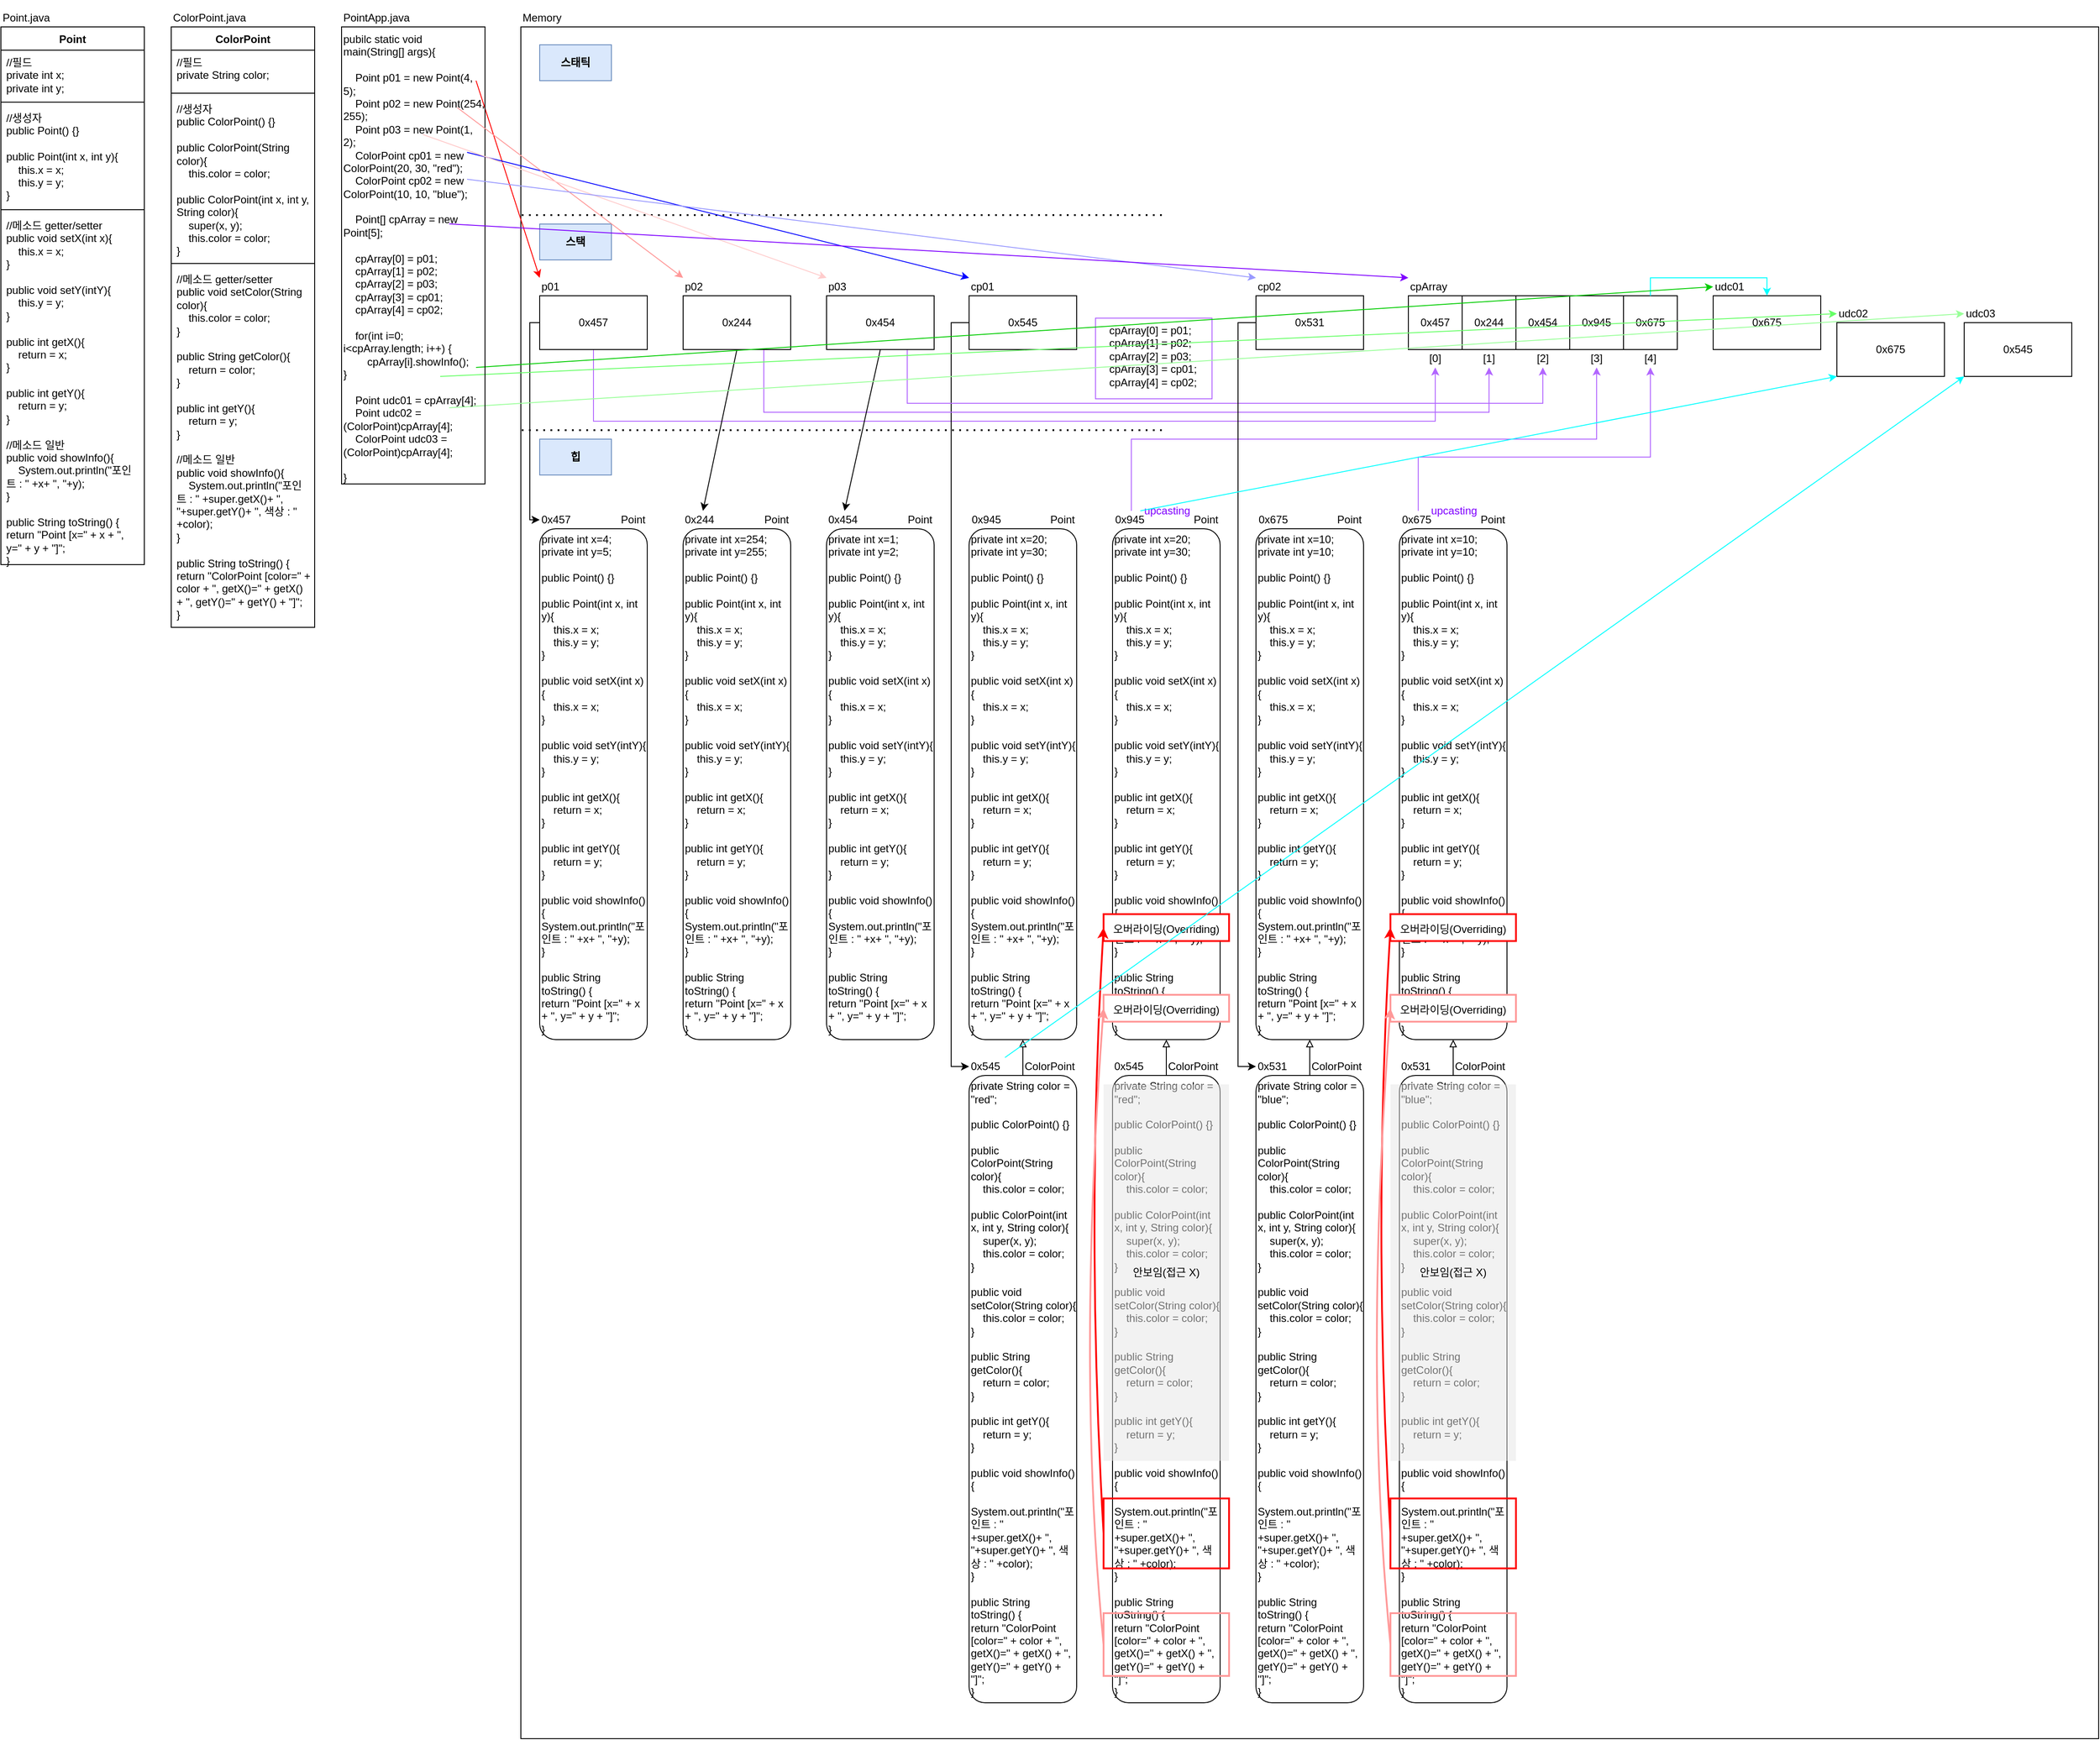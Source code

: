 <mxfile version="13.10.4" type="device"><diagram id="pLZZWW0aUDuCsE4-71IR" name="Page-1"><mxGraphModel dx="1422" dy="794" grid="1" gridSize="10" guides="1" tooltips="1" connect="1" arrows="1" fold="1" page="1" pageScale="1" pageWidth="827" pageHeight="1169" math="0" shadow="0"><root><mxCell id="0"/><mxCell id="1" parent="0"/><mxCell id="l9yhmRWmv9dnVJRT0oK8-15" value="" style="group" parent="1" vertex="1" connectable="0"><mxGeometry x="210" y="40" width="160" height="690" as="geometry"/></mxCell><mxCell id="l9yhmRWmv9dnVJRT0oK8-8" value="ColorPoint" style="swimlane;fontStyle=1;align=center;verticalAlign=top;childLayout=stackLayout;horizontal=1;startSize=26;horizontalStack=0;resizeParent=1;resizeParentMax=0;resizeLast=0;collapsible=1;marginBottom=0;" parent="l9yhmRWmv9dnVJRT0oK8-15" vertex="1"><mxGeometry y="20" width="160" height="670" as="geometry"/></mxCell><mxCell id="l9yhmRWmv9dnVJRT0oK8-9" value="//필드&#10;private String color;&#10;" style="text;strokeColor=none;fillColor=none;align=left;verticalAlign=top;spacingLeft=4;spacingRight=4;overflow=hidden;rotatable=0;points=[[0,0.5],[1,0.5]];portConstraint=eastwest;whiteSpace=wrap;" parent="l9yhmRWmv9dnVJRT0oK8-8" vertex="1"><mxGeometry y="26" width="160" height="44" as="geometry"/></mxCell><mxCell id="l9yhmRWmv9dnVJRT0oK8-10" value="" style="line;strokeWidth=1;fillColor=none;align=left;verticalAlign=middle;spacingTop=-1;spacingLeft=3;spacingRight=3;rotatable=0;labelPosition=right;points=[];portConstraint=eastwest;" parent="l9yhmRWmv9dnVJRT0oK8-8" vertex="1"><mxGeometry y="70" width="160" height="8" as="geometry"/></mxCell><mxCell id="l9yhmRWmv9dnVJRT0oK8-11" value="//생성자&#10;public ColorPoint() {}&#10;&#10;public ColorPoint(String color){&#10;    this.color = color;&#10;&#10;public ColorPoint(int x, int y, String color){&#10;    super(x, y);&#10;    this.color = color;&#10;}&#10;" style="text;strokeColor=none;fillColor=none;align=left;verticalAlign=top;spacingLeft=4;spacingRight=4;overflow=hidden;rotatable=0;points=[[0,0.5],[1,0.5]];portConstraint=eastwest;labelBorderColor=none;whiteSpace=wrap;" parent="l9yhmRWmv9dnVJRT0oK8-8" vertex="1"><mxGeometry y="78" width="160" height="182" as="geometry"/></mxCell><mxCell id="l9yhmRWmv9dnVJRT0oK8-12" value="" style="line;strokeWidth=1;fillColor=none;align=left;verticalAlign=middle;spacingTop=-1;spacingLeft=3;spacingRight=3;rotatable=0;labelPosition=right;points=[];portConstraint=eastwest;" parent="l9yhmRWmv9dnVJRT0oK8-8" vertex="1"><mxGeometry y="260" width="160" height="8" as="geometry"/></mxCell><mxCell id="l9yhmRWmv9dnVJRT0oK8-13" value="//메소드 getter/setter&#10;public void setColor(String color){&#10;    this.color = color;&#10;}&#10;&#10;public String getColor(){&#10;    return = color;&#10;}&#10;&#10;public int getY(){&#10;    return = y;&#10;}&#10;&#10;//메소드 일반&#10;public void showInfo(){&#10;    System.out.println(&quot;포인트 : &quot; +super.getX()+ &quot;, &quot;+super.getY()+ &quot;, 색상 : &quot; +color);&#10;}&#10;&#10;public String toString() {&#10;return &quot;ColorPoint [color=&quot; + color + &quot;, getX()=&quot; + getX() + &quot;, getY()=&quot; + getY() + &quot;]&quot;;&#10;}" style="text;strokeColor=none;fillColor=none;align=left;verticalAlign=top;spacingLeft=4;spacingRight=4;overflow=hidden;rotatable=0;points=[[0,0.5],[1,0.5]];portConstraint=eastwest;whiteSpace=wrap;" parent="l9yhmRWmv9dnVJRT0oK8-8" vertex="1"><mxGeometry y="268" width="160" height="402" as="geometry"/></mxCell><mxCell id="l9yhmRWmv9dnVJRT0oK8-14" value="ColorPoint.java" style="text;html=1;strokeColor=none;fillColor=none;align=left;verticalAlign=middle;whiteSpace=wrap;rounded=0;" parent="l9yhmRWmv9dnVJRT0oK8-15" vertex="1"><mxGeometry width="160" height="20" as="geometry"/></mxCell><mxCell id="l9yhmRWmv9dnVJRT0oK8-16" value="" style="group" parent="1" vertex="1" connectable="0"><mxGeometry x="20" y="40" width="160" height="620" as="geometry"/></mxCell><mxCell id="l9yhmRWmv9dnVJRT0oK8-1" value="Point" style="swimlane;fontStyle=1;align=center;verticalAlign=top;childLayout=stackLayout;horizontal=1;startSize=26;horizontalStack=0;resizeParent=1;resizeParentMax=0;resizeLast=0;collapsible=1;marginBottom=0;" parent="l9yhmRWmv9dnVJRT0oK8-16" vertex="1"><mxGeometry y="20" width="160" height="600" as="geometry"/></mxCell><mxCell id="l9yhmRWmv9dnVJRT0oK8-2" value="//필드&#10;private int x;&#10;private int y;&#10;" style="text;strokeColor=none;fillColor=none;align=left;verticalAlign=top;spacingLeft=4;spacingRight=4;overflow=hidden;rotatable=0;points=[[0,0.5],[1,0.5]];portConstraint=eastwest;whiteSpace=wrap;" parent="l9yhmRWmv9dnVJRT0oK8-1" vertex="1"><mxGeometry y="26" width="160" height="54" as="geometry"/></mxCell><mxCell id="l9yhmRWmv9dnVJRT0oK8-3" value="" style="line;strokeWidth=1;fillColor=none;align=left;verticalAlign=middle;spacingTop=-1;spacingLeft=3;spacingRight=3;rotatable=0;labelPosition=right;points=[];portConstraint=eastwest;" parent="l9yhmRWmv9dnVJRT0oK8-1" vertex="1"><mxGeometry y="80" width="160" height="8" as="geometry"/></mxCell><mxCell id="l9yhmRWmv9dnVJRT0oK8-7" value="//생성자&#10;public Point() {}&#10;&#10;public Point(int x, int y){&#10;    this.x = x;&#10;    this.y = y;&#10;}&#10;" style="text;strokeColor=none;fillColor=none;align=left;verticalAlign=top;spacingLeft=4;spacingRight=4;overflow=hidden;rotatable=0;points=[[0,0.5],[1,0.5]];portConstraint=eastwest;whiteSpace=wrap;" parent="l9yhmRWmv9dnVJRT0oK8-1" vertex="1"><mxGeometry y="88" width="160" height="112" as="geometry"/></mxCell><mxCell id="l9yhmRWmv9dnVJRT0oK8-6" value="" style="line;strokeWidth=1;fillColor=none;align=left;verticalAlign=middle;spacingTop=-1;spacingLeft=3;spacingRight=3;rotatable=0;labelPosition=right;points=[];portConstraint=eastwest;" parent="l9yhmRWmv9dnVJRT0oK8-1" vertex="1"><mxGeometry y="200" width="160" height="8" as="geometry"/></mxCell><mxCell id="l9yhmRWmv9dnVJRT0oK8-4" value="//메소드 getter/setter&#10;public void setX(int x){&#10;    this.x = x;&#10;}&#10;&#10;public void setY(intY){&#10;    this.y = y;&#10;}&#10;&#10;public int getX(){&#10;    return = x;&#10;}&#10;&#10;public int getY(){&#10;    return = y;&#10;}&#10;&#10;//메소드 일반&#10;public void showInfo(){&#10;    System.out.println(&quot;포인트 : &quot; +x+ &quot;, &quot;+y);&#10;}&#10;&#10;public String toString() {&#10;&#9;&#9;return &quot;Point [x=&quot; + x + &quot;, y=&quot; + y + &quot;]&quot;;&#10;&#9;}" style="text;strokeColor=none;fillColor=none;align=left;verticalAlign=top;spacingLeft=4;spacingRight=4;overflow=hidden;rotatable=0;points=[[0,0.5],[1,0.5]];portConstraint=eastwest;whiteSpace=wrap;" parent="l9yhmRWmv9dnVJRT0oK8-1" vertex="1"><mxGeometry y="208" width="160" height="392" as="geometry"/></mxCell><mxCell id="l9yhmRWmv9dnVJRT0oK8-5" value="Point.java" style="text;html=1;strokeColor=none;fillColor=none;align=left;verticalAlign=middle;whiteSpace=wrap;rounded=0;" parent="l9yhmRWmv9dnVJRT0oK8-16" vertex="1"><mxGeometry width="160" height="20" as="geometry"/></mxCell><mxCell id="l9yhmRWmv9dnVJRT0oK8-36" value="" style="group;align=center;" parent="1" vertex="1" connectable="0"><mxGeometry x="600" y="30" width="1760" height="1940" as="geometry"/></mxCell><mxCell id="l9yhmRWmv9dnVJRT0oK8-24" value="" style="group;labelBorderColor=none;labelBackgroundColor=none;" parent="l9yhmRWmv9dnVJRT0oK8-36" vertex="1" connectable="0"><mxGeometry y="30" width="1760" height="1910" as="geometry"/></mxCell><mxCell id="l9yhmRWmv9dnVJRT0oK8-26" value="" style="rounded=0;whiteSpace=wrap;html=1;labelBackgroundColor=none;align=center;fillColor=none;labelBorderColor=none;" parent="l9yhmRWmv9dnVJRT0oK8-24" vertex="1"><mxGeometry width="1760" height="1910" as="geometry"/></mxCell><mxCell id="l9yhmRWmv9dnVJRT0oK8-17" value="스태틱" style="rounded=0;whiteSpace=wrap;html=1;align=center;fillColor=#dae8fc;strokeColor=#6c8ebf;fontStyle=1;labelBackgroundColor=none;labelBorderColor=none;" parent="l9yhmRWmv9dnVJRT0oK8-24" vertex="1"><mxGeometry x="21" y="20" width="80" height="40" as="geometry"/></mxCell><mxCell id="l9yhmRWmv9dnVJRT0oK8-18" value="스택" style="rounded=0;whiteSpace=wrap;html=1;align=center;fillColor=#dae8fc;strokeColor=#6c8ebf;fontStyle=1;labelBackgroundColor=none;labelBorderColor=none;" parent="l9yhmRWmv9dnVJRT0oK8-24" vertex="1"><mxGeometry x="21" y="220" width="80" height="40" as="geometry"/></mxCell><mxCell id="l9yhmRWmv9dnVJRT0oK8-19" value="힙" style="rounded=0;whiteSpace=wrap;html=1;align=center;fillColor=#dae8fc;strokeColor=#6c8ebf;fontStyle=1;labelBackgroundColor=none;labelBorderColor=none;" parent="l9yhmRWmv9dnVJRT0oK8-24" vertex="1"><mxGeometry x="21" y="460" width="80" height="40" as="geometry"/></mxCell><mxCell id="l9yhmRWmv9dnVJRT0oK8-21" value="" style="endArrow=none;dashed=1;html=1;dashPattern=1 3;strokeWidth=2;labelBackgroundColor=none;labelBorderColor=none;" parent="l9yhmRWmv9dnVJRT0oK8-24" edge="1"><mxGeometry width="50" height="50" relative="1" as="geometry"><mxPoint x="1" y="210" as="sourcePoint"/><mxPoint x="720" y="210" as="targetPoint"/></mxGeometry></mxCell><mxCell id="l9yhmRWmv9dnVJRT0oK8-22" value="" style="endArrow=none;dashed=1;html=1;dashPattern=1 3;strokeWidth=2;labelBackgroundColor=none;labelBorderColor=none;" parent="l9yhmRWmv9dnVJRT0oK8-24" edge="1"><mxGeometry width="50" height="50" relative="1" as="geometry"><mxPoint x="1" y="450" as="sourcePoint"/><mxPoint x="720" y="450" as="targetPoint"/></mxGeometry></mxCell><mxCell id="l9yhmRWmv9dnVJRT0oK8-56" style="edgeStyle=orthogonalEdgeStyle;rounded=0;orthogonalLoop=1;jettySize=auto;html=1;exitX=0;exitY=0.5;exitDx=0;exitDy=0;entryX=0;entryY=0.5;entryDx=0;entryDy=0;labelBackgroundColor=none;" parent="l9yhmRWmv9dnVJRT0oK8-24" source="l9yhmRWmv9dnVJRT0oK8-49" target="l9yhmRWmv9dnVJRT0oK8-52" edge="1"><mxGeometry relative="1" as="geometry"><Array as="points"><mxPoint x="10" y="330"/><mxPoint x="10" y="550"/></Array></mxGeometry></mxCell><mxCell id="X_0X6FRDIdpAEBaljCWw-309" style="edgeStyle=orthogonalEdgeStyle;rounded=0;orthogonalLoop=1;jettySize=auto;html=1;exitX=0.5;exitY=1;exitDx=0;exitDy=0;entryX=0.5;entryY=1;entryDx=0;entryDy=0;endArrow=classic;endFill=1;strokeWidth=1;strokeColor=#B266FF;" edge="1" parent="l9yhmRWmv9dnVJRT0oK8-24" source="l9yhmRWmv9dnVJRT0oK8-49" target="X_0X6FRDIdpAEBaljCWw-156"><mxGeometry relative="1" as="geometry"><Array as="points"><mxPoint x="81" y="440"/><mxPoint x="1020" y="440"/></Array></mxGeometry></mxCell><mxCell id="l9yhmRWmv9dnVJRT0oK8-49" value="0x457" style="rounded=0;whiteSpace=wrap;html=1;labelBackgroundColor=none;fillColor=none;align=center;" parent="l9yhmRWmv9dnVJRT0oK8-24" vertex="1"><mxGeometry x="21" y="300" width="120" height="60" as="geometry"/></mxCell><mxCell id="l9yhmRWmv9dnVJRT0oK8-50" value="p01" style="text;html=1;strokeColor=none;fillColor=none;align=left;verticalAlign=middle;whiteSpace=wrap;rounded=0;labelBackgroundColor=none;" parent="l9yhmRWmv9dnVJRT0oK8-24" vertex="1"><mxGeometry x="21" y="280" width="40" height="20" as="geometry"/></mxCell><mxCell id="l9yhmRWmv9dnVJRT0oK8-51" value="" style="endArrow=classic;html=1;labelBackgroundColor=none;entryX=0;entryY=0;entryDx=0;entryDy=0;strokeColor=#FF0000;" parent="l9yhmRWmv9dnVJRT0oK8-24" target="l9yhmRWmv9dnVJRT0oK8-50" edge="1"><mxGeometry width="50" height="50" relative="1" as="geometry"><mxPoint x="-50" y="60" as="sourcePoint"/><mxPoint x="110" y="270" as="targetPoint"/></mxGeometry></mxCell><mxCell id="X_0X6FRDIdpAEBaljCWw-139" style="edgeStyle=orthogonalEdgeStyle;rounded=0;orthogonalLoop=1;jettySize=auto;html=1;entryX=0;entryY=0.5;entryDx=0;entryDy=0;" edge="1" parent="l9yhmRWmv9dnVJRT0oK8-24" source="l9yhmRWmv9dnVJRT0oK8-57" target="l9yhmRWmv9dnVJRT0oK8-61"><mxGeometry relative="1" as="geometry"><Array as="points"><mxPoint x="480" y="330"/><mxPoint x="480" y="1160"/></Array></mxGeometry></mxCell><mxCell id="l9yhmRWmv9dnVJRT0oK8-57" value="0x545" style="rounded=0;whiteSpace=wrap;html=1;labelBackgroundColor=none;fillColor=none;align=center;" parent="l9yhmRWmv9dnVJRT0oK8-24" vertex="1"><mxGeometry x="500" y="300" width="120" height="60" as="geometry"/></mxCell><mxCell id="l9yhmRWmv9dnVJRT0oK8-59" value="cp01" style="text;html=1;strokeColor=none;fillColor=none;align=left;verticalAlign=middle;whiteSpace=wrap;rounded=0;labelBackgroundColor=none;" parent="l9yhmRWmv9dnVJRT0oK8-24" vertex="1"><mxGeometry x="500" y="280" width="40" height="20" as="geometry"/></mxCell><mxCell id="l9yhmRWmv9dnVJRT0oK8-63" value="" style="group" parent="l9yhmRWmv9dnVJRT0oK8-24" vertex="1" connectable="0"><mxGeometry x="21" y="540" width="120" height="590" as="geometry"/></mxCell><mxCell id="l9yhmRWmv9dnVJRT0oK8-76" value="" style="group" parent="l9yhmRWmv9dnVJRT0oK8-63" vertex="1" connectable="0"><mxGeometry width="120" height="590" as="geometry"/></mxCell><mxCell id="l9yhmRWmv9dnVJRT0oK8-48" value="private&amp;nbsp;int x=4;&lt;br style=&quot;padding: 0px ; margin: 0px&quot;&gt;private&amp;nbsp;int y=5;&lt;br&gt;&lt;br style=&quot;padding: 0px ; margin: 0px&quot;&gt;public Point() {}&lt;br style=&quot;padding: 0px ; margin: 0px&quot;&gt;&lt;br style=&quot;padding: 0px ; margin: 0px&quot;&gt;public Point(int x, int y){&lt;br style=&quot;padding: 0px ; margin: 0px&quot;&gt;&amp;nbsp; &amp;nbsp; this.x = x;&lt;br style=&quot;padding: 0px ; margin: 0px&quot;&gt;&amp;nbsp; &amp;nbsp; this.y = y;&lt;br style=&quot;padding: 0px ; margin: 0px&quot;&gt;}&lt;div style=&quot;padding: 0px ; margin: 0px&quot;&gt;&lt;br&gt;&lt;/div&gt;&lt;div style=&quot;padding: 0px ; margin: 0px&quot;&gt;public void setX(int x){&lt;br style=&quot;padding: 0px ; margin: 0px&quot;&gt;&amp;nbsp; &amp;nbsp; this.x = x;&lt;br style=&quot;padding: 0px ; margin: 0px&quot;&gt;}&lt;br style=&quot;padding: 0px ; margin: 0px&quot;&gt;&lt;br style=&quot;padding: 0px ; margin: 0px&quot;&gt;public void setY(intY){&lt;br style=&quot;padding: 0px ; margin: 0px&quot;&gt;&amp;nbsp; &amp;nbsp; this.y = y;&lt;br style=&quot;padding: 0px ; margin: 0px&quot;&gt;}&lt;br style=&quot;padding: 0px ; margin: 0px&quot;&gt;&lt;br style=&quot;padding: 0px ; margin: 0px&quot;&gt;public int getX(){&lt;br style=&quot;padding: 0px ; margin: 0px&quot;&gt;&amp;nbsp; &amp;nbsp; return = x;&lt;br style=&quot;padding: 0px ; margin: 0px&quot;&gt;}&lt;br style=&quot;padding: 0px ; margin: 0px&quot;&gt;&lt;br style=&quot;padding: 0px ; margin: 0px&quot;&gt;public int getY(){&lt;br style=&quot;padding: 0px ; margin: 0px&quot;&gt;&amp;nbsp; &amp;nbsp; return = y;&lt;br style=&quot;padding: 0px ; margin: 0px&quot;&gt;}&lt;br style=&quot;padding: 0px ; margin: 0px&quot;&gt;&lt;br&gt;&lt;/div&gt;&lt;div style=&quot;padding: 0px ; margin: 0px&quot;&gt;public void showInfo(){&lt;br style=&quot;padding: 0px ; margin: 0px&quot;&gt;System.out.println(&quot;포인트 : &quot; +x+ &quot;, &quot;+y);&lt;/div&gt;&lt;div style=&quot;padding: 0px ; margin: 0px&quot;&gt;}&lt;br style=&quot;padding: 0px ; margin: 0px&quot;&gt;&lt;br style=&quot;padding: 0px ; margin: 0px&quot;&gt;public String toString() {&lt;br style=&quot;padding: 0px ; margin: 0px&quot;&gt;return &quot;Point [x=&quot; + x + &quot;, y=&quot; + y + &quot;]&quot;;&lt;br style=&quot;padding: 0px ; margin: 0px&quot;&gt;}&lt;/div&gt;" style="rounded=1;whiteSpace=wrap;html=1;labelBackgroundColor=none;fillColor=none;align=left;" parent="l9yhmRWmv9dnVJRT0oK8-76" vertex="1"><mxGeometry y="20" width="120" height="570" as="geometry"/></mxCell><mxCell id="l9yhmRWmv9dnVJRT0oK8-52" value="0x457" style="text;html=1;strokeColor=none;fillColor=none;align=left;verticalAlign=middle;whiteSpace=wrap;rounded=0;labelBackgroundColor=none;" parent="l9yhmRWmv9dnVJRT0oK8-76" vertex="1"><mxGeometry width="40" height="20" as="geometry"/></mxCell><mxCell id="l9yhmRWmv9dnVJRT0oK8-53" value="Point" style="text;html=1;strokeColor=none;fillColor=none;align=right;verticalAlign=middle;whiteSpace=wrap;rounded=0;labelBackgroundColor=none;" parent="l9yhmRWmv9dnVJRT0oK8-76" vertex="1"><mxGeometry x="80" width="40" height="20" as="geometry"/></mxCell><mxCell id="X_0X6FRDIdpAEBaljCWw-310" style="edgeStyle=orthogonalEdgeStyle;rounded=0;orthogonalLoop=1;jettySize=auto;html=1;exitX=0.75;exitY=1;exitDx=0;exitDy=0;entryX=0.5;entryY=1;entryDx=0;entryDy=0;endArrow=classic;endFill=1;strokeWidth=1;strokeColor=#B266FF;" edge="1" parent="l9yhmRWmv9dnVJRT0oK8-24" source="X_0X6FRDIdpAEBaljCWw-3" target="X_0X6FRDIdpAEBaljCWw-157"><mxGeometry relative="1" as="geometry"><Array as="points"><mxPoint x="271" y="430"/><mxPoint x="1080" y="430"/></Array></mxGeometry></mxCell><mxCell id="X_0X6FRDIdpAEBaljCWw-3" value="0x244" style="rounded=0;whiteSpace=wrap;html=1;labelBackgroundColor=none;fillColor=none;align=center;" vertex="1" parent="l9yhmRWmv9dnVJRT0oK8-24"><mxGeometry x="181" y="300" width="120" height="60" as="geometry"/></mxCell><mxCell id="X_0X6FRDIdpAEBaljCWw-311" style="edgeStyle=orthogonalEdgeStyle;rounded=0;orthogonalLoop=1;jettySize=auto;html=1;exitX=0.75;exitY=1;exitDx=0;exitDy=0;entryX=0.5;entryY=1;entryDx=0;entryDy=0;endArrow=classic;endFill=1;strokeWidth=1;strokeColor=#B266FF;" edge="1" parent="l9yhmRWmv9dnVJRT0oK8-24" source="X_0X6FRDIdpAEBaljCWw-11" target="X_0X6FRDIdpAEBaljCWw-158"><mxGeometry relative="1" as="geometry"><Array as="points"><mxPoint x="431" y="420"/><mxPoint x="1140" y="420"/></Array></mxGeometry></mxCell><mxCell id="X_0X6FRDIdpAEBaljCWw-11" value="0x454" style="rounded=0;whiteSpace=wrap;html=1;labelBackgroundColor=none;fillColor=none;align=center;" vertex="1" parent="l9yhmRWmv9dnVJRT0oK8-24"><mxGeometry x="341" y="300" width="120" height="60" as="geometry"/></mxCell><mxCell id="X_0X6FRDIdpAEBaljCWw-17" value="" style="endArrow=classic;html=1;exitX=0.5;exitY=1;exitDx=0;exitDy=0;" edge="1" parent="l9yhmRWmv9dnVJRT0oK8-24" source="X_0X6FRDIdpAEBaljCWw-3" target="X_0X6FRDIdpAEBaljCWw-7"><mxGeometry width="50" height="50" relative="1" as="geometry"><mxPoint x="390" y="370" as="sourcePoint"/><mxPoint x="440" y="320" as="targetPoint"/></mxGeometry></mxCell><mxCell id="X_0X6FRDIdpAEBaljCWw-18" value="" style="endArrow=classic;html=1;exitX=0.5;exitY=1;exitDx=0;exitDy=0;entryX=0.5;entryY=0;entryDx=0;entryDy=0;" edge="1" parent="l9yhmRWmv9dnVJRT0oK8-24" source="X_0X6FRDIdpAEBaljCWw-11" target="X_0X6FRDIdpAEBaljCWw-15"><mxGeometry width="50" height="50" relative="1" as="geometry"><mxPoint x="390" y="370" as="sourcePoint"/><mxPoint x="440" y="320" as="targetPoint"/></mxGeometry></mxCell><mxCell id="X_0X6FRDIdpAEBaljCWw-19" value="p02" style="text;html=1;strokeColor=none;fillColor=none;align=left;verticalAlign=middle;whiteSpace=wrap;rounded=0;labelBackgroundColor=none;" vertex="1" parent="l9yhmRWmv9dnVJRT0oK8-24"><mxGeometry x="181" y="280" width="40" height="20" as="geometry"/></mxCell><mxCell id="X_0X6FRDIdpAEBaljCWw-20" value="p03" style="text;html=1;strokeColor=none;fillColor=none;align=left;verticalAlign=middle;whiteSpace=wrap;rounded=0;labelBackgroundColor=none;" vertex="1" parent="l9yhmRWmv9dnVJRT0oK8-24"><mxGeometry x="341" y="280" width="40" height="20" as="geometry"/></mxCell><mxCell id="X_0X6FRDIdpAEBaljCWw-23" value="" style="group" vertex="1" connectable="0" parent="l9yhmRWmv9dnVJRT0oK8-24"><mxGeometry x="181" y="540" width="120" height="590" as="geometry"/></mxCell><mxCell id="X_0X6FRDIdpAEBaljCWw-4" value="" style="group" vertex="1" connectable="0" parent="X_0X6FRDIdpAEBaljCWw-23"><mxGeometry width="120" height="590" as="geometry"/></mxCell><mxCell id="X_0X6FRDIdpAEBaljCWw-5" value="" style="group" vertex="1" connectable="0" parent="X_0X6FRDIdpAEBaljCWw-4"><mxGeometry width="120" height="590" as="geometry"/></mxCell><mxCell id="X_0X6FRDIdpAEBaljCWw-7" value="0x244" style="text;html=1;strokeColor=none;fillColor=none;align=left;verticalAlign=middle;whiteSpace=wrap;rounded=0;labelBackgroundColor=none;" vertex="1" parent="X_0X6FRDIdpAEBaljCWw-5"><mxGeometry width="40" height="20" as="geometry"/></mxCell><mxCell id="X_0X6FRDIdpAEBaljCWw-8" value="Point" style="text;html=1;strokeColor=none;fillColor=none;align=right;verticalAlign=middle;whiteSpace=wrap;rounded=0;labelBackgroundColor=none;" vertex="1" parent="X_0X6FRDIdpAEBaljCWw-5"><mxGeometry x="80" width="40" height="20" as="geometry"/></mxCell><mxCell id="X_0X6FRDIdpAEBaljCWw-21" value="private&amp;nbsp;int x=254;&lt;br style=&quot;padding: 0px ; margin: 0px&quot;&gt;private&amp;nbsp;int y=255;&lt;br&gt;&lt;br style=&quot;padding: 0px ; margin: 0px&quot;&gt;public Point() {}&lt;br style=&quot;padding: 0px ; margin: 0px&quot;&gt;&lt;br style=&quot;padding: 0px ; margin: 0px&quot;&gt;public Point(int x, int y){&lt;br style=&quot;padding: 0px ; margin: 0px&quot;&gt;&amp;nbsp; &amp;nbsp; this.x = x;&lt;br style=&quot;padding: 0px ; margin: 0px&quot;&gt;&amp;nbsp; &amp;nbsp; this.y = y;&lt;br style=&quot;padding: 0px ; margin: 0px&quot;&gt;}&lt;div style=&quot;padding: 0px ; margin: 0px&quot;&gt;&lt;br&gt;&lt;/div&gt;&lt;div style=&quot;padding: 0px ; margin: 0px&quot;&gt;public void setX(int x){&lt;br style=&quot;padding: 0px ; margin: 0px&quot;&gt;&amp;nbsp; &amp;nbsp; this.x = x;&lt;br style=&quot;padding: 0px ; margin: 0px&quot;&gt;}&lt;br style=&quot;padding: 0px ; margin: 0px&quot;&gt;&lt;br style=&quot;padding: 0px ; margin: 0px&quot;&gt;public void setY(intY){&lt;br style=&quot;padding: 0px ; margin: 0px&quot;&gt;&amp;nbsp; &amp;nbsp; this.y = y;&lt;br style=&quot;padding: 0px ; margin: 0px&quot;&gt;}&lt;br style=&quot;padding: 0px ; margin: 0px&quot;&gt;&lt;br style=&quot;padding: 0px ; margin: 0px&quot;&gt;public int getX(){&lt;br style=&quot;padding: 0px ; margin: 0px&quot;&gt;&amp;nbsp; &amp;nbsp; return = x;&lt;br style=&quot;padding: 0px ; margin: 0px&quot;&gt;}&lt;br style=&quot;padding: 0px ; margin: 0px&quot;&gt;&lt;br style=&quot;padding: 0px ; margin: 0px&quot;&gt;public int getY(){&lt;br style=&quot;padding: 0px ; margin: 0px&quot;&gt;&amp;nbsp; &amp;nbsp; return = y;&lt;br style=&quot;padding: 0px ; margin: 0px&quot;&gt;}&lt;br style=&quot;padding: 0px ; margin: 0px&quot;&gt;&lt;br&gt;&lt;/div&gt;&lt;div style=&quot;padding: 0px ; margin: 0px&quot;&gt;public void showInfo(){&lt;br style=&quot;padding: 0px ; margin: 0px&quot;&gt;System.out.println(&quot;포인트 : &quot; +x+ &quot;, &quot;+y);&lt;/div&gt;&lt;div style=&quot;padding: 0px ; margin: 0px&quot;&gt;}&lt;br style=&quot;padding: 0px ; margin: 0px&quot;&gt;&lt;br style=&quot;padding: 0px ; margin: 0px&quot;&gt;public String toString() {&lt;br style=&quot;padding: 0px ; margin: 0px&quot;&gt;return &quot;Point [x=&quot; + x + &quot;, y=&quot; + y + &quot;]&quot;;&lt;br style=&quot;padding: 0px ; margin: 0px&quot;&gt;}&lt;/div&gt;" style="rounded=1;whiteSpace=wrap;html=1;labelBackgroundColor=none;fillColor=none;align=left;" vertex="1" parent="X_0X6FRDIdpAEBaljCWw-23"><mxGeometry y="20" width="120" height="570" as="geometry"/></mxCell><mxCell id="X_0X6FRDIdpAEBaljCWw-24" value="" style="group" vertex="1" connectable="0" parent="l9yhmRWmv9dnVJRT0oK8-24"><mxGeometry x="341" y="540" width="120" height="590" as="geometry"/></mxCell><mxCell id="X_0X6FRDIdpAEBaljCWw-12" value="" style="group" vertex="1" connectable="0" parent="X_0X6FRDIdpAEBaljCWw-24"><mxGeometry width="120" height="590" as="geometry"/></mxCell><mxCell id="X_0X6FRDIdpAEBaljCWw-13" value="" style="group" vertex="1" connectable="0" parent="X_0X6FRDIdpAEBaljCWw-12"><mxGeometry width="120" height="590" as="geometry"/></mxCell><mxCell id="X_0X6FRDIdpAEBaljCWw-15" value="0x454" style="text;html=1;strokeColor=none;fillColor=none;align=left;verticalAlign=middle;whiteSpace=wrap;rounded=0;labelBackgroundColor=none;" vertex="1" parent="X_0X6FRDIdpAEBaljCWw-13"><mxGeometry width="40" height="20" as="geometry"/></mxCell><mxCell id="X_0X6FRDIdpAEBaljCWw-16" value="Point" style="text;html=1;strokeColor=none;fillColor=none;align=right;verticalAlign=middle;whiteSpace=wrap;rounded=0;labelBackgroundColor=none;" vertex="1" parent="X_0X6FRDIdpAEBaljCWw-13"><mxGeometry x="80" width="40" height="20" as="geometry"/></mxCell><mxCell id="X_0X6FRDIdpAEBaljCWw-22" value="private&amp;nbsp;int x=1;&lt;br style=&quot;padding: 0px ; margin: 0px&quot;&gt;private&amp;nbsp;int y=2;&lt;br&gt;&lt;br style=&quot;padding: 0px ; margin: 0px&quot;&gt;public Point() {}&lt;br style=&quot;padding: 0px ; margin: 0px&quot;&gt;&lt;br style=&quot;padding: 0px ; margin: 0px&quot;&gt;public Point(int x, int y){&lt;br style=&quot;padding: 0px ; margin: 0px&quot;&gt;&amp;nbsp; &amp;nbsp; this.x = x;&lt;br style=&quot;padding: 0px ; margin: 0px&quot;&gt;&amp;nbsp; &amp;nbsp; this.y = y;&lt;br style=&quot;padding: 0px ; margin: 0px&quot;&gt;}&lt;div style=&quot;padding: 0px ; margin: 0px&quot;&gt;&lt;br&gt;&lt;/div&gt;&lt;div style=&quot;padding: 0px ; margin: 0px&quot;&gt;public void setX(int x){&lt;br style=&quot;padding: 0px ; margin: 0px&quot;&gt;&amp;nbsp; &amp;nbsp; this.x = x;&lt;br style=&quot;padding: 0px ; margin: 0px&quot;&gt;}&lt;br style=&quot;padding: 0px ; margin: 0px&quot;&gt;&lt;br style=&quot;padding: 0px ; margin: 0px&quot;&gt;public void setY(intY){&lt;br style=&quot;padding: 0px ; margin: 0px&quot;&gt;&amp;nbsp; &amp;nbsp; this.y = y;&lt;br style=&quot;padding: 0px ; margin: 0px&quot;&gt;}&lt;br style=&quot;padding: 0px ; margin: 0px&quot;&gt;&lt;br style=&quot;padding: 0px ; margin: 0px&quot;&gt;public int getX(){&lt;br style=&quot;padding: 0px ; margin: 0px&quot;&gt;&amp;nbsp; &amp;nbsp; return = x;&lt;br style=&quot;padding: 0px ; margin: 0px&quot;&gt;}&lt;br style=&quot;padding: 0px ; margin: 0px&quot;&gt;&lt;br style=&quot;padding: 0px ; margin: 0px&quot;&gt;public int getY(){&lt;br style=&quot;padding: 0px ; margin: 0px&quot;&gt;&amp;nbsp; &amp;nbsp; return = y;&lt;br style=&quot;padding: 0px ; margin: 0px&quot;&gt;}&lt;br style=&quot;padding: 0px ; margin: 0px&quot;&gt;&lt;br&gt;&lt;/div&gt;&lt;div style=&quot;padding: 0px ; margin: 0px&quot;&gt;public void showInfo(){&lt;br style=&quot;padding: 0px ; margin: 0px&quot;&gt;System.out.println(&quot;포인트 : &quot; +x+ &quot;, &quot;+y);&lt;/div&gt;&lt;div style=&quot;padding: 0px ; margin: 0px&quot;&gt;}&lt;br style=&quot;padding: 0px ; margin: 0px&quot;&gt;&lt;br style=&quot;padding: 0px ; margin: 0px&quot;&gt;public String toString() {&lt;br style=&quot;padding: 0px ; margin: 0px&quot;&gt;return &quot;Point [x=&quot; + x + &quot;, y=&quot; + y + &quot;]&quot;;&lt;br style=&quot;padding: 0px ; margin: 0px&quot;&gt;}&lt;/div&gt;" style="rounded=1;whiteSpace=wrap;html=1;labelBackgroundColor=none;fillColor=none;align=left;" vertex="1" parent="X_0X6FRDIdpAEBaljCWw-24"><mxGeometry y="20" width="120" height="570" as="geometry"/></mxCell><mxCell id="l9yhmRWmv9dnVJRT0oK8-75" value="Point" style="text;html=1;strokeColor=none;fillColor=none;align=right;verticalAlign=middle;whiteSpace=wrap;rounded=0;labelBackgroundColor=none;" parent="l9yhmRWmv9dnVJRT0oK8-24" vertex="1"><mxGeometry x="580" y="540" width="40" height="20" as="geometry"/></mxCell><mxCell id="l9yhmRWmv9dnVJRT0oK8-74" value="private&amp;nbsp;int x=20;&lt;br style=&quot;padding: 0px ; margin: 0px&quot;&gt;private&amp;nbsp;int y=30;&lt;br&gt;&lt;br style=&quot;padding: 0px ; margin: 0px&quot;&gt;public Point() {}&lt;br style=&quot;padding: 0px ; margin: 0px&quot;&gt;&lt;br style=&quot;padding: 0px ; margin: 0px&quot;&gt;public Point(int x, int y){&lt;br style=&quot;padding: 0px ; margin: 0px&quot;&gt;&amp;nbsp; &amp;nbsp; this.x = x;&lt;br style=&quot;padding: 0px ; margin: 0px&quot;&gt;&amp;nbsp; &amp;nbsp; this.y = y;&lt;br style=&quot;padding: 0px ; margin: 0px&quot;&gt;}&lt;div style=&quot;padding: 0px ; margin: 0px&quot;&gt;&lt;br&gt;&lt;/div&gt;&lt;div style=&quot;padding: 0px ; margin: 0px&quot;&gt;public void setX(int x){&lt;br style=&quot;padding: 0px ; margin: 0px&quot;&gt;&amp;nbsp; &amp;nbsp; this.x = x;&lt;br style=&quot;padding: 0px ; margin: 0px&quot;&gt;}&lt;br style=&quot;padding: 0px ; margin: 0px&quot;&gt;&lt;br style=&quot;padding: 0px ; margin: 0px&quot;&gt;public void setY(intY){&lt;br style=&quot;padding: 0px ; margin: 0px&quot;&gt;&amp;nbsp; &amp;nbsp; this.y = y;&lt;br style=&quot;padding: 0px ; margin: 0px&quot;&gt;}&lt;br style=&quot;padding: 0px ; margin: 0px&quot;&gt;&lt;br style=&quot;padding: 0px ; margin: 0px&quot;&gt;public int getX(){&lt;br style=&quot;padding: 0px ; margin: 0px&quot;&gt;&amp;nbsp; &amp;nbsp; return = x;&lt;br style=&quot;padding: 0px ; margin: 0px&quot;&gt;}&lt;br style=&quot;padding: 0px ; margin: 0px&quot;&gt;&lt;br style=&quot;padding: 0px ; margin: 0px&quot;&gt;public int getY(){&lt;br style=&quot;padding: 0px ; margin: 0px&quot;&gt;&amp;nbsp; &amp;nbsp; return = y;&lt;br style=&quot;padding: 0px ; margin: 0px&quot;&gt;}&lt;br style=&quot;padding: 0px ; margin: 0px&quot;&gt;&lt;br&gt;&lt;/div&gt;&lt;div style=&quot;padding: 0px ; margin: 0px&quot;&gt;public void showInfo(){&lt;br style=&quot;padding: 0px ; margin: 0px&quot;&gt;System.out.println(&quot;포인트 : &quot; +x+ &quot;, &quot;+y);&lt;/div&gt;&lt;div style=&quot;padding: 0px ; margin: 0px&quot;&gt;}&lt;br style=&quot;padding: 0px ; margin: 0px&quot;&gt;&lt;br style=&quot;padding: 0px ; margin: 0px&quot;&gt;public String toString() {&lt;br style=&quot;padding: 0px ; margin: 0px&quot;&gt;return &quot;Point [x=&quot; + x + &quot;, y=&quot; + y + &quot;]&quot;;&lt;br style=&quot;padding: 0px ; margin: 0px&quot;&gt;}&lt;/div&gt;" style="rounded=1;whiteSpace=wrap;html=1;labelBackgroundColor=none;fillColor=none;align=left;" parent="l9yhmRWmv9dnVJRT0oK8-24" vertex="1"><mxGeometry x="500" y="560" width="120" height="570" as="geometry"/></mxCell><mxCell id="X_0X6FRDIdpAEBaljCWw-25" value="0x945" style="text;html=1;strokeColor=none;fillColor=none;align=left;verticalAlign=middle;whiteSpace=wrap;rounded=0;labelBackgroundColor=none;" vertex="1" parent="l9yhmRWmv9dnVJRT0oK8-24"><mxGeometry x="501" y="540" width="40" height="20" as="geometry"/></mxCell><mxCell id="l9yhmRWmv9dnVJRT0oK8-62" value="ColorPoint" style="text;html=1;strokeColor=none;fillColor=none;align=right;verticalAlign=middle;whiteSpace=wrap;rounded=0;labelBackgroundColor=none;" parent="l9yhmRWmv9dnVJRT0oK8-24" vertex="1"><mxGeometry x="560" y="1150" width="60" height="20" as="geometry"/></mxCell><mxCell id="X_0X6FRDIdpAEBaljCWw-136" style="edgeStyle=orthogonalEdgeStyle;rounded=0;orthogonalLoop=1;jettySize=auto;html=1;entryX=0.5;entryY=1;entryDx=0;entryDy=0;endArrow=block;endFill=0;" edge="1" parent="l9yhmRWmv9dnVJRT0oK8-24" source="l9yhmRWmv9dnVJRT0oK8-60" target="l9yhmRWmv9dnVJRT0oK8-74"><mxGeometry relative="1" as="geometry"/></mxCell><mxCell id="l9yhmRWmv9dnVJRT0oK8-60" value="private String color = &quot;red&quot;;&lt;div style=&quot;padding: 0px ; margin: 0px&quot;&gt;&lt;br style=&quot;padding: 0px ; margin: 0px&quot;&gt;public ColorPoint() {}&lt;br style=&quot;padding: 0px ; margin: 0px&quot;&gt;&lt;br style=&quot;padding: 0px ; margin: 0px&quot;&gt;public ColorPoint(String color){&lt;br style=&quot;padding: 0px ; margin: 0px&quot;&gt;&amp;nbsp; &amp;nbsp; this.color = color;&lt;br style=&quot;padding: 0px ; margin: 0px&quot;&gt;&lt;br style=&quot;padding: 0px ; margin: 0px&quot;&gt;public ColorPoint(int x, int y, String color){&lt;br style=&quot;padding: 0px ; margin: 0px&quot;&gt;&amp;nbsp; &amp;nbsp; super(x, y);&lt;br style=&quot;padding: 0px ; margin: 0px&quot;&gt;&amp;nbsp; &amp;nbsp; this.color = color;&lt;br style=&quot;padding: 0px ; margin: 0px&quot;&gt;}&lt;div style=&quot;padding: 0px ; margin: 0px&quot;&gt;&lt;br style=&quot;padding: 0px ; margin: 0px&quot;&gt;public void setColor(String color){&lt;br style=&quot;padding: 0px ; margin: 0px&quot;&gt;&amp;nbsp; &amp;nbsp; this.color = color;&lt;br style=&quot;padding: 0px ; margin: 0px&quot;&gt;}&lt;br style=&quot;padding: 0px ; margin: 0px&quot;&gt;&lt;br style=&quot;padding: 0px ; margin: 0px&quot;&gt;public String getColor(){&lt;br style=&quot;padding: 0px ; margin: 0px&quot;&gt;&amp;nbsp; &amp;nbsp; return = color;&lt;br style=&quot;padding: 0px ; margin: 0px&quot;&gt;}&lt;br style=&quot;padding: 0px ; margin: 0px&quot;&gt;&lt;br style=&quot;padding: 0px ; margin: 0px&quot;&gt;public int getY(){&lt;br style=&quot;padding: 0px ; margin: 0px&quot;&gt;&amp;nbsp; &amp;nbsp; return = y;&lt;br style=&quot;padding: 0px ; margin: 0px&quot;&gt;}&lt;br style=&quot;padding: 0px ; margin: 0px&quot;&gt;&lt;br style=&quot;padding: 0px ; margin: 0px&quot;&gt;public void&amp;nbsp;showInfo(){&lt;/div&gt;&lt;div style=&quot;padding: 0px ; margin: 0px&quot;&gt;&lt;span&gt;&amp;nbsp; &amp;nbsp; System.out.println(&quot;포인트 : &quot; +super.getX()+ &quot;, &quot;+super.getY()+ &quot;, 색상 : &quot; +color);&lt;/span&gt;&lt;/div&gt;&lt;div style=&quot;padding: 0px ; margin: 0px&quot;&gt;}&lt;br style=&quot;padding: 0px ; margin: 0px&quot;&gt;&lt;br style=&quot;padding: 0px ; margin: 0px&quot;&gt;public String toString() {&lt;br style=&quot;padding: 0px ; margin: 0px&quot;&gt;return &quot;ColorPoint [color=&quot; + color + &quot;, getX()=&quot; + getX() + &quot;, getY()=&quot; + getY() + &quot;]&quot;;&lt;br style=&quot;padding: 0px ; margin: 0px&quot;&gt;}&lt;/div&gt;&lt;/div&gt;" style="rounded=1;whiteSpace=wrap;html=1;labelBackgroundColor=none;fillColor=none;align=left;" parent="l9yhmRWmv9dnVJRT0oK8-24" vertex="1"><mxGeometry x="500" y="1170" width="120" height="700" as="geometry"/></mxCell><mxCell id="l9yhmRWmv9dnVJRT0oK8-61" value="0x545" style="text;html=1;strokeColor=none;fillColor=none;align=left;verticalAlign=middle;whiteSpace=wrap;rounded=0;labelBackgroundColor=none;" parent="l9yhmRWmv9dnVJRT0oK8-24" vertex="1"><mxGeometry x="500" y="1150" width="40" height="20" as="geometry"/></mxCell><mxCell id="X_0X6FRDIdpAEBaljCWw-140" value="Point" style="text;html=1;strokeColor=none;fillColor=none;align=right;verticalAlign=middle;whiteSpace=wrap;rounded=0;labelBackgroundColor=none;" vertex="1" parent="l9yhmRWmv9dnVJRT0oK8-24"><mxGeometry x="740" y="540" width="40" height="20" as="geometry"/></mxCell><mxCell id="X_0X6FRDIdpAEBaljCWw-141" value="private&amp;nbsp;int x=20;&lt;br style=&quot;padding: 0px ; margin: 0px&quot;&gt;private&amp;nbsp;int y=30;&lt;br&gt;&lt;br style=&quot;padding: 0px ; margin: 0px&quot;&gt;public Point() {}&lt;br style=&quot;padding: 0px ; margin: 0px&quot;&gt;&lt;br style=&quot;padding: 0px ; margin: 0px&quot;&gt;public Point(int x, int y){&lt;br style=&quot;padding: 0px ; margin: 0px&quot;&gt;&amp;nbsp; &amp;nbsp; this.x = x;&lt;br style=&quot;padding: 0px ; margin: 0px&quot;&gt;&amp;nbsp; &amp;nbsp; this.y = y;&lt;br style=&quot;padding: 0px ; margin: 0px&quot;&gt;}&lt;div style=&quot;padding: 0px ; margin: 0px&quot;&gt;&lt;br&gt;&lt;/div&gt;&lt;div style=&quot;padding: 0px ; margin: 0px&quot;&gt;public void setX(int x){&lt;br style=&quot;padding: 0px ; margin: 0px&quot;&gt;&amp;nbsp; &amp;nbsp; this.x = x;&lt;br style=&quot;padding: 0px ; margin: 0px&quot;&gt;}&lt;br style=&quot;padding: 0px ; margin: 0px&quot;&gt;&lt;br style=&quot;padding: 0px ; margin: 0px&quot;&gt;public void setY(intY){&lt;br style=&quot;padding: 0px ; margin: 0px&quot;&gt;&amp;nbsp; &amp;nbsp; this.y = y;&lt;br style=&quot;padding: 0px ; margin: 0px&quot;&gt;}&lt;br style=&quot;padding: 0px ; margin: 0px&quot;&gt;&lt;br style=&quot;padding: 0px ; margin: 0px&quot;&gt;public int getX(){&lt;br style=&quot;padding: 0px ; margin: 0px&quot;&gt;&amp;nbsp; &amp;nbsp; return = x;&lt;br style=&quot;padding: 0px ; margin: 0px&quot;&gt;}&lt;br style=&quot;padding: 0px ; margin: 0px&quot;&gt;&lt;br style=&quot;padding: 0px ; margin: 0px&quot;&gt;public int getY(){&lt;br style=&quot;padding: 0px ; margin: 0px&quot;&gt;&amp;nbsp; &amp;nbsp; return = y;&lt;br style=&quot;padding: 0px ; margin: 0px&quot;&gt;}&lt;br style=&quot;padding: 0px ; margin: 0px&quot;&gt;&lt;br&gt;&lt;/div&gt;&lt;div style=&quot;padding: 0px ; margin: 0px&quot;&gt;public void showInfo(){&lt;br style=&quot;padding: 0px ; margin: 0px&quot;&gt;System.out.println(&quot;포인트 : &quot; +x+ &quot;, &quot;+y);&lt;/div&gt;&lt;div style=&quot;padding: 0px ; margin: 0px&quot;&gt;}&lt;br style=&quot;padding: 0px ; margin: 0px&quot;&gt;&lt;br style=&quot;padding: 0px ; margin: 0px&quot;&gt;public String toString() {&lt;br style=&quot;padding: 0px ; margin: 0px&quot;&gt;return &quot;Point [x=&quot; + x + &quot;, y=&quot; + y + &quot;]&quot;;&lt;br style=&quot;padding: 0px ; margin: 0px&quot;&gt;}&lt;/div&gt;" style="rounded=1;whiteSpace=wrap;html=1;labelBackgroundColor=none;fillColor=none;align=left;" vertex="1" parent="l9yhmRWmv9dnVJRT0oK8-24"><mxGeometry x="660" y="560" width="120" height="570" as="geometry"/></mxCell><mxCell id="X_0X6FRDIdpAEBaljCWw-312" style="edgeStyle=orthogonalEdgeStyle;rounded=0;orthogonalLoop=1;jettySize=auto;html=1;exitX=0.5;exitY=0;exitDx=0;exitDy=0;entryX=0.5;entryY=1;entryDx=0;entryDy=0;endArrow=classic;endFill=1;strokeWidth=1;strokeColor=#B266FF;" edge="1" parent="l9yhmRWmv9dnVJRT0oK8-24" source="X_0X6FRDIdpAEBaljCWw-142" target="X_0X6FRDIdpAEBaljCWw-159"><mxGeometry relative="1" as="geometry"/></mxCell><mxCell id="X_0X6FRDIdpAEBaljCWw-142" value="0x945" style="text;html=1;strokeColor=none;fillColor=none;align=left;verticalAlign=middle;whiteSpace=wrap;rounded=0;labelBackgroundColor=none;" vertex="1" parent="l9yhmRWmv9dnVJRT0oK8-24"><mxGeometry x="661" y="540" width="40" height="20" as="geometry"/></mxCell><mxCell id="X_0X6FRDIdpAEBaljCWw-143" value="ColorPoint" style="text;html=1;strokeColor=none;fillColor=none;align=right;verticalAlign=middle;whiteSpace=wrap;rounded=0;labelBackgroundColor=none;" vertex="1" parent="l9yhmRWmv9dnVJRT0oK8-24"><mxGeometry x="720" y="1150" width="60" height="20" as="geometry"/></mxCell><mxCell id="X_0X6FRDIdpAEBaljCWw-144" style="edgeStyle=orthogonalEdgeStyle;rounded=0;orthogonalLoop=1;jettySize=auto;html=1;entryX=0.5;entryY=1;entryDx=0;entryDy=0;endArrow=block;endFill=0;" edge="1" parent="l9yhmRWmv9dnVJRT0oK8-24" source="X_0X6FRDIdpAEBaljCWw-145" target="X_0X6FRDIdpAEBaljCWw-141"><mxGeometry relative="1" as="geometry"/></mxCell><mxCell id="X_0X6FRDIdpAEBaljCWw-145" value="private String color = &quot;red&quot;;&lt;div style=&quot;padding: 0px ; margin: 0px&quot;&gt;&lt;br style=&quot;padding: 0px ; margin: 0px&quot;&gt;public ColorPoint() {}&lt;br style=&quot;padding: 0px ; margin: 0px&quot;&gt;&lt;br style=&quot;padding: 0px ; margin: 0px&quot;&gt;public ColorPoint(String color){&lt;br style=&quot;padding: 0px ; margin: 0px&quot;&gt;&amp;nbsp; &amp;nbsp; this.color = color;&lt;br style=&quot;padding: 0px ; margin: 0px&quot;&gt;&lt;br style=&quot;padding: 0px ; margin: 0px&quot;&gt;public ColorPoint(int x, int y, String color){&lt;br style=&quot;padding: 0px ; margin: 0px&quot;&gt;&amp;nbsp; &amp;nbsp; super(x, y);&lt;br style=&quot;padding: 0px ; margin: 0px&quot;&gt;&amp;nbsp; &amp;nbsp; this.color = color;&lt;br style=&quot;padding: 0px ; margin: 0px&quot;&gt;}&lt;div style=&quot;padding: 0px ; margin: 0px&quot;&gt;&lt;br style=&quot;padding: 0px ; margin: 0px&quot;&gt;public void setColor(String color){&lt;br style=&quot;padding: 0px ; margin: 0px&quot;&gt;&amp;nbsp; &amp;nbsp; this.color = color;&lt;br style=&quot;padding: 0px ; margin: 0px&quot;&gt;}&lt;br style=&quot;padding: 0px ; margin: 0px&quot;&gt;&lt;br style=&quot;padding: 0px ; margin: 0px&quot;&gt;public String getColor(){&lt;br style=&quot;padding: 0px ; margin: 0px&quot;&gt;&amp;nbsp; &amp;nbsp; return = color;&lt;br style=&quot;padding: 0px ; margin: 0px&quot;&gt;}&lt;br style=&quot;padding: 0px ; margin: 0px&quot;&gt;&lt;br style=&quot;padding: 0px ; margin: 0px&quot;&gt;public int getY(){&lt;br style=&quot;padding: 0px ; margin: 0px&quot;&gt;&amp;nbsp; &amp;nbsp; return = y;&lt;br style=&quot;padding: 0px ; margin: 0px&quot;&gt;}&lt;br style=&quot;padding: 0px ; margin: 0px&quot;&gt;&lt;br style=&quot;padding: 0px ; margin: 0px&quot;&gt;public void&amp;nbsp;showInfo(){&lt;/div&gt;&lt;div style=&quot;padding: 0px ; margin: 0px&quot;&gt;&amp;nbsp; &amp;nbsp; System.out.println(&quot;포인트 : &quot; +super.getX()+ &quot;, &quot;+super.getY()+ &quot;, 색상 : &quot; +color);&lt;/div&gt;&lt;div style=&quot;padding: 0px ; margin: 0px&quot;&gt;}&lt;br style=&quot;padding: 0px ; margin: 0px&quot;&gt;&lt;br style=&quot;padding: 0px ; margin: 0px&quot;&gt;public String toString() {&lt;br style=&quot;padding: 0px ; margin: 0px&quot;&gt;return &quot;ColorPoint [color=&quot; + color + &quot;, getX()=&quot; + getX() + &quot;, getY()=&quot; + getY() + &quot;]&quot;;&lt;br style=&quot;padding: 0px ; margin: 0px&quot;&gt;}&lt;/div&gt;&lt;/div&gt;" style="rounded=1;whiteSpace=wrap;html=1;labelBackgroundColor=none;fillColor=none;align=left;" vertex="1" parent="l9yhmRWmv9dnVJRT0oK8-24"><mxGeometry x="660" y="1170" width="120" height="700" as="geometry"/></mxCell><mxCell id="X_0X6FRDIdpAEBaljCWw-146" value="0x545" style="text;html=1;strokeColor=none;fillColor=none;align=left;verticalAlign=middle;whiteSpace=wrap;rounded=0;labelBackgroundColor=none;" vertex="1" parent="l9yhmRWmv9dnVJRT0oK8-24"><mxGeometry x="660" y="1150" width="40" height="20" as="geometry"/></mxCell><mxCell id="X_0X6FRDIdpAEBaljCWw-149" value="" style="endArrow=classic;html=1;labelBackgroundColor=none;entryX=0;entryY=0;entryDx=0;entryDy=0;strokeColor=#0000FF;exitX=0.563;exitY=0.235;exitDx=0;exitDy=0;exitPerimeter=0;" edge="1" parent="l9yhmRWmv9dnVJRT0oK8-24" target="l9yhmRWmv9dnVJRT0oK8-59"><mxGeometry width="50" height="50" relative="1" as="geometry"><mxPoint x="-60.0" y="140.0" as="sourcePoint"/><mxPoint x="390.92" y="310.15" as="targetPoint"/></mxGeometry></mxCell><mxCell id="X_0X6FRDIdpAEBaljCWw-183" value="0x531" style="rounded=0;whiteSpace=wrap;html=1;labelBackgroundColor=none;fillColor=none;align=center;" vertex="1" parent="l9yhmRWmv9dnVJRT0oK8-24"><mxGeometry x="820" y="300" width="120" height="60" as="geometry"/></mxCell><mxCell id="X_0X6FRDIdpAEBaljCWw-184" value="cp02" style="text;html=1;strokeColor=none;fillColor=none;align=left;verticalAlign=middle;whiteSpace=wrap;rounded=0;labelBackgroundColor=none;" vertex="1" parent="l9yhmRWmv9dnVJRT0oK8-24"><mxGeometry x="820" y="280" width="40" height="20" as="geometry"/></mxCell><mxCell id="X_0X6FRDIdpAEBaljCWw-185" value="Point" style="text;html=1;strokeColor=none;fillColor=none;align=right;verticalAlign=middle;whiteSpace=wrap;rounded=0;labelBackgroundColor=none;" vertex="1" parent="l9yhmRWmv9dnVJRT0oK8-24"><mxGeometry x="900" y="540" width="40" height="20" as="geometry"/></mxCell><mxCell id="X_0X6FRDIdpAEBaljCWw-186" value="private&amp;nbsp;int x=10;&lt;br style=&quot;padding: 0px ; margin: 0px&quot;&gt;private&amp;nbsp;int y=10;&lt;br&gt;&lt;br style=&quot;padding: 0px ; margin: 0px&quot;&gt;public Point() {}&lt;br style=&quot;padding: 0px ; margin: 0px&quot;&gt;&lt;br style=&quot;padding: 0px ; margin: 0px&quot;&gt;public Point(int x, int y){&lt;br style=&quot;padding: 0px ; margin: 0px&quot;&gt;&amp;nbsp; &amp;nbsp; this.x = x;&lt;br style=&quot;padding: 0px ; margin: 0px&quot;&gt;&amp;nbsp; &amp;nbsp; this.y = y;&lt;br style=&quot;padding: 0px ; margin: 0px&quot;&gt;}&lt;div style=&quot;padding: 0px ; margin: 0px&quot;&gt;&lt;br&gt;&lt;/div&gt;&lt;div style=&quot;padding: 0px ; margin: 0px&quot;&gt;public void setX(int x){&lt;br style=&quot;padding: 0px ; margin: 0px&quot;&gt;&amp;nbsp; &amp;nbsp; this.x = x;&lt;br style=&quot;padding: 0px ; margin: 0px&quot;&gt;}&lt;br style=&quot;padding: 0px ; margin: 0px&quot;&gt;&lt;br style=&quot;padding: 0px ; margin: 0px&quot;&gt;public void setY(intY){&lt;br style=&quot;padding: 0px ; margin: 0px&quot;&gt;&amp;nbsp; &amp;nbsp; this.y = y;&lt;br style=&quot;padding: 0px ; margin: 0px&quot;&gt;}&lt;br style=&quot;padding: 0px ; margin: 0px&quot;&gt;&lt;br style=&quot;padding: 0px ; margin: 0px&quot;&gt;public int getX(){&lt;br style=&quot;padding: 0px ; margin: 0px&quot;&gt;&amp;nbsp; &amp;nbsp; return = x;&lt;br style=&quot;padding: 0px ; margin: 0px&quot;&gt;}&lt;br style=&quot;padding: 0px ; margin: 0px&quot;&gt;&lt;br style=&quot;padding: 0px ; margin: 0px&quot;&gt;public int getY(){&lt;br style=&quot;padding: 0px ; margin: 0px&quot;&gt;&amp;nbsp; &amp;nbsp; return = y;&lt;br style=&quot;padding: 0px ; margin: 0px&quot;&gt;}&lt;br style=&quot;padding: 0px ; margin: 0px&quot;&gt;&lt;br&gt;&lt;/div&gt;&lt;div style=&quot;padding: 0px ; margin: 0px&quot;&gt;public void showInfo(){&lt;br style=&quot;padding: 0px ; margin: 0px&quot;&gt;System.out.println(&quot;포인트 : &quot; +x+ &quot;, &quot;+y);&lt;/div&gt;&lt;div style=&quot;padding: 0px ; margin: 0px&quot;&gt;}&lt;br style=&quot;padding: 0px ; margin: 0px&quot;&gt;&lt;br style=&quot;padding: 0px ; margin: 0px&quot;&gt;public String toString() {&lt;br style=&quot;padding: 0px ; margin: 0px&quot;&gt;return &quot;Point [x=&quot; + x + &quot;, y=&quot; + y + &quot;]&quot;;&lt;br style=&quot;padding: 0px ; margin: 0px&quot;&gt;}&lt;/div&gt;" style="rounded=1;whiteSpace=wrap;html=1;labelBackgroundColor=none;fillColor=none;align=left;" vertex="1" parent="l9yhmRWmv9dnVJRT0oK8-24"><mxGeometry x="820" y="560" width="120" height="570" as="geometry"/></mxCell><mxCell id="X_0X6FRDIdpAEBaljCWw-187" value="0x675" style="text;html=1;strokeColor=none;fillColor=none;align=left;verticalAlign=middle;whiteSpace=wrap;rounded=0;labelBackgroundColor=none;" vertex="1" parent="l9yhmRWmv9dnVJRT0oK8-24"><mxGeometry x="821" y="540" width="40" height="20" as="geometry"/></mxCell><mxCell id="X_0X6FRDIdpAEBaljCWw-188" value="ColorPoint" style="text;html=1;strokeColor=none;fillColor=none;align=right;verticalAlign=middle;whiteSpace=wrap;rounded=0;labelBackgroundColor=none;" vertex="1" parent="l9yhmRWmv9dnVJRT0oK8-24"><mxGeometry x="880" y="1150" width="60" height="20" as="geometry"/></mxCell><mxCell id="X_0X6FRDIdpAEBaljCWw-189" style="edgeStyle=orthogonalEdgeStyle;rounded=0;orthogonalLoop=1;jettySize=auto;html=1;entryX=0.5;entryY=1;entryDx=0;entryDy=0;endArrow=block;endFill=0;" edge="1" parent="l9yhmRWmv9dnVJRT0oK8-24" source="X_0X6FRDIdpAEBaljCWw-190" target="X_0X6FRDIdpAEBaljCWw-186"><mxGeometry relative="1" as="geometry"/></mxCell><mxCell id="X_0X6FRDIdpAEBaljCWw-190" value="private String color = &quot;blue&quot;;&lt;div style=&quot;padding: 0px ; margin: 0px&quot;&gt;&lt;br style=&quot;padding: 0px ; margin: 0px&quot;&gt;public ColorPoint() {}&lt;br style=&quot;padding: 0px ; margin: 0px&quot;&gt;&lt;br style=&quot;padding: 0px ; margin: 0px&quot;&gt;public ColorPoint(String color){&lt;br style=&quot;padding: 0px ; margin: 0px&quot;&gt;&amp;nbsp; &amp;nbsp; this.color = color;&lt;br style=&quot;padding: 0px ; margin: 0px&quot;&gt;&lt;br style=&quot;padding: 0px ; margin: 0px&quot;&gt;public ColorPoint(int x, int y, String color){&lt;br style=&quot;padding: 0px ; margin: 0px&quot;&gt;&amp;nbsp; &amp;nbsp; super(x, y);&lt;br style=&quot;padding: 0px ; margin: 0px&quot;&gt;&amp;nbsp; &amp;nbsp; this.color = color;&lt;br style=&quot;padding: 0px ; margin: 0px&quot;&gt;}&lt;div style=&quot;padding: 0px ; margin: 0px&quot;&gt;&lt;br style=&quot;padding: 0px ; margin: 0px&quot;&gt;public void setColor(String color){&lt;br style=&quot;padding: 0px ; margin: 0px&quot;&gt;&amp;nbsp; &amp;nbsp; this.color = color;&lt;br style=&quot;padding: 0px ; margin: 0px&quot;&gt;}&lt;br style=&quot;padding: 0px ; margin: 0px&quot;&gt;&lt;br style=&quot;padding: 0px ; margin: 0px&quot;&gt;public String getColor(){&lt;br style=&quot;padding: 0px ; margin: 0px&quot;&gt;&amp;nbsp; &amp;nbsp; return = color;&lt;br style=&quot;padding: 0px ; margin: 0px&quot;&gt;}&lt;br style=&quot;padding: 0px ; margin: 0px&quot;&gt;&lt;br style=&quot;padding: 0px ; margin: 0px&quot;&gt;public int getY(){&lt;br style=&quot;padding: 0px ; margin: 0px&quot;&gt;&amp;nbsp; &amp;nbsp; return = y;&lt;br style=&quot;padding: 0px ; margin: 0px&quot;&gt;}&lt;br style=&quot;padding: 0px ; margin: 0px&quot;&gt;&lt;br style=&quot;padding: 0px ; margin: 0px&quot;&gt;public void&amp;nbsp;showInfo(){&lt;/div&gt;&lt;div style=&quot;padding: 0px ; margin: 0px&quot;&gt;&lt;span&gt;&amp;nbsp; &amp;nbsp; System.out.println(&quot;포인트 : &quot; +super.getX()+ &quot;, &quot;+super.getY()+ &quot;, 색상 : &quot; +color);&lt;/span&gt;&lt;/div&gt;&lt;div style=&quot;padding: 0px ; margin: 0px&quot;&gt;}&lt;br style=&quot;padding: 0px ; margin: 0px&quot;&gt;&lt;br style=&quot;padding: 0px ; margin: 0px&quot;&gt;public&amp;nbsp;&lt;span&gt;String toString() {&lt;/span&gt;&lt;/div&gt;return &quot;ColorPoint [color=&quot; + color + &quot;, getX()=&quot; + getX() + &quot;, getY()=&quot; + getY() + &quot;]&quot;;&lt;br style=&quot;padding: 0px ; margin: 0px&quot;&gt;}&lt;/div&gt;" style="rounded=1;whiteSpace=wrap;html=1;labelBackgroundColor=none;fillColor=none;align=left;" vertex="1" parent="l9yhmRWmv9dnVJRT0oK8-24"><mxGeometry x="820" y="1170" width="120" height="700" as="geometry"/></mxCell><mxCell id="X_0X6FRDIdpAEBaljCWw-191" value="0x531" style="text;html=1;strokeColor=none;fillColor=none;align=left;verticalAlign=middle;whiteSpace=wrap;rounded=0;labelBackgroundColor=none;" vertex="1" parent="l9yhmRWmv9dnVJRT0oK8-24"><mxGeometry x="820" y="1150" width="40" height="20" as="geometry"/></mxCell><mxCell id="X_0X6FRDIdpAEBaljCWw-182" style="edgeStyle=orthogonalEdgeStyle;rounded=0;orthogonalLoop=1;jettySize=auto;html=1;exitX=0;exitY=0.5;exitDx=0;exitDy=0;entryX=0;entryY=0.5;entryDx=0;entryDy=0;" edge="1" parent="l9yhmRWmv9dnVJRT0oK8-24" source="X_0X6FRDIdpAEBaljCWw-183" target="X_0X6FRDIdpAEBaljCWw-191"><mxGeometry relative="1" as="geometry"/></mxCell><mxCell id="X_0X6FRDIdpAEBaljCWw-194" value="Point" style="text;html=1;strokeColor=none;fillColor=none;align=right;verticalAlign=middle;whiteSpace=wrap;rounded=0;labelBackgroundColor=none;" vertex="1" parent="l9yhmRWmv9dnVJRT0oK8-24"><mxGeometry x="1060" y="540" width="40" height="20" as="geometry"/></mxCell><mxCell id="X_0X6FRDIdpAEBaljCWw-195" value="private&amp;nbsp;int x=10;&lt;br style=&quot;padding: 0px ; margin: 0px&quot;&gt;private&amp;nbsp;int y=10;&lt;br&gt;&lt;br style=&quot;padding: 0px ; margin: 0px&quot;&gt;public Point() {}&lt;br style=&quot;padding: 0px ; margin: 0px&quot;&gt;&lt;br style=&quot;padding: 0px ; margin: 0px&quot;&gt;public Point(int x, int y){&lt;br style=&quot;padding: 0px ; margin: 0px&quot;&gt;&amp;nbsp; &amp;nbsp; this.x = x;&lt;br style=&quot;padding: 0px ; margin: 0px&quot;&gt;&amp;nbsp; &amp;nbsp; this.y = y;&lt;br style=&quot;padding: 0px ; margin: 0px&quot;&gt;}&lt;div style=&quot;padding: 0px ; margin: 0px&quot;&gt;&lt;br&gt;&lt;/div&gt;&lt;div style=&quot;padding: 0px ; margin: 0px&quot;&gt;public void setX(int x){&lt;br style=&quot;padding: 0px ; margin: 0px&quot;&gt;&amp;nbsp; &amp;nbsp; this.x = x;&lt;br style=&quot;padding: 0px ; margin: 0px&quot;&gt;}&lt;br style=&quot;padding: 0px ; margin: 0px&quot;&gt;&lt;br style=&quot;padding: 0px ; margin: 0px&quot;&gt;public void setY(intY){&lt;br style=&quot;padding: 0px ; margin: 0px&quot;&gt;&amp;nbsp; &amp;nbsp; this.y = y;&lt;br style=&quot;padding: 0px ; margin: 0px&quot;&gt;}&lt;br style=&quot;padding: 0px ; margin: 0px&quot;&gt;&lt;br style=&quot;padding: 0px ; margin: 0px&quot;&gt;public int getX(){&lt;br style=&quot;padding: 0px ; margin: 0px&quot;&gt;&amp;nbsp; &amp;nbsp; return = x;&lt;br style=&quot;padding: 0px ; margin: 0px&quot;&gt;}&lt;br style=&quot;padding: 0px ; margin: 0px&quot;&gt;&lt;br style=&quot;padding: 0px ; margin: 0px&quot;&gt;public int getY(){&lt;br style=&quot;padding: 0px ; margin: 0px&quot;&gt;&amp;nbsp; &amp;nbsp; return = y;&lt;br style=&quot;padding: 0px ; margin: 0px&quot;&gt;}&lt;br style=&quot;padding: 0px ; margin: 0px&quot;&gt;&lt;br&gt;&lt;/div&gt;&lt;div style=&quot;padding: 0px ; margin: 0px&quot;&gt;public void showInfo(){&lt;br style=&quot;padding: 0px ; margin: 0px&quot;&gt;System.out.println(&quot;포인트 : &quot; +x+ &quot;, &quot;+y);&lt;/div&gt;&lt;div style=&quot;padding: 0px ; margin: 0px&quot;&gt;}&lt;br style=&quot;padding: 0px ; margin: 0px&quot;&gt;&lt;br style=&quot;padding: 0px ; margin: 0px&quot;&gt;public String toString() {&lt;br style=&quot;padding: 0px ; margin: 0px&quot;&gt;return &quot;Point [x=&quot; + x + &quot;, y=&quot; + y + &quot;]&quot;;&lt;br style=&quot;padding: 0px ; margin: 0px&quot;&gt;}&lt;/div&gt;" style="rounded=1;whiteSpace=wrap;html=1;labelBackgroundColor=none;fillColor=none;align=left;" vertex="1" parent="l9yhmRWmv9dnVJRT0oK8-24"><mxGeometry x="980" y="560" width="120" height="570" as="geometry"/></mxCell><mxCell id="X_0X6FRDIdpAEBaljCWw-313" style="edgeStyle=orthogonalEdgeStyle;rounded=0;orthogonalLoop=1;jettySize=auto;html=1;exitX=0.5;exitY=0;exitDx=0;exitDy=0;entryX=0.5;entryY=1;entryDx=0;entryDy=0;endArrow=classic;endFill=1;strokeWidth=1;strokeColor=#B266FF;" edge="1" parent="l9yhmRWmv9dnVJRT0oK8-24" source="X_0X6FRDIdpAEBaljCWw-196" target="X_0X6FRDIdpAEBaljCWw-160"><mxGeometry relative="1" as="geometry"><Array as="points"><mxPoint x="1001" y="480"/><mxPoint x="1260" y="480"/></Array></mxGeometry></mxCell><mxCell id="X_0X6FRDIdpAEBaljCWw-196" value="0x675" style="text;html=1;strokeColor=none;fillColor=none;align=left;verticalAlign=middle;whiteSpace=wrap;rounded=0;labelBackgroundColor=none;" vertex="1" parent="l9yhmRWmv9dnVJRT0oK8-24"><mxGeometry x="981" y="540" width="40" height="20" as="geometry"/></mxCell><mxCell id="X_0X6FRDIdpAEBaljCWw-197" value="ColorPoint" style="text;html=1;strokeColor=none;fillColor=none;align=right;verticalAlign=middle;whiteSpace=wrap;rounded=0;labelBackgroundColor=none;" vertex="1" parent="l9yhmRWmv9dnVJRT0oK8-24"><mxGeometry x="1040" y="1150" width="60" height="20" as="geometry"/></mxCell><mxCell id="X_0X6FRDIdpAEBaljCWw-198" style="edgeStyle=orthogonalEdgeStyle;rounded=0;orthogonalLoop=1;jettySize=auto;html=1;entryX=0.5;entryY=1;entryDx=0;entryDy=0;endArrow=block;endFill=0;" edge="1" parent="l9yhmRWmv9dnVJRT0oK8-24" source="X_0X6FRDIdpAEBaljCWw-199" target="X_0X6FRDIdpAEBaljCWw-195"><mxGeometry relative="1" as="geometry"/></mxCell><mxCell id="X_0X6FRDIdpAEBaljCWw-199" value="private String color = &quot;blue&quot;;&lt;div style=&quot;padding: 0px ; margin: 0px&quot;&gt;&lt;br style=&quot;padding: 0px ; margin: 0px&quot;&gt;public ColorPoint() {}&lt;br style=&quot;padding: 0px ; margin: 0px&quot;&gt;&lt;br style=&quot;padding: 0px ; margin: 0px&quot;&gt;public ColorPoint(String color){&lt;br style=&quot;padding: 0px ; margin: 0px&quot;&gt;&amp;nbsp; &amp;nbsp; this.color = color;&lt;br style=&quot;padding: 0px ; margin: 0px&quot;&gt;&lt;br style=&quot;padding: 0px ; margin: 0px&quot;&gt;public ColorPoint(int x, int y, String color){&lt;br style=&quot;padding: 0px ; margin: 0px&quot;&gt;&amp;nbsp; &amp;nbsp; super(x, y);&lt;br style=&quot;padding: 0px ; margin: 0px&quot;&gt;&amp;nbsp; &amp;nbsp; this.color = color;&lt;br style=&quot;padding: 0px ; margin: 0px&quot;&gt;}&lt;div style=&quot;padding: 0px ; margin: 0px&quot;&gt;&lt;br style=&quot;padding: 0px ; margin: 0px&quot;&gt;public void setColor(String color){&lt;br style=&quot;padding: 0px ; margin: 0px&quot;&gt;&amp;nbsp; &amp;nbsp; this.color = color;&lt;br style=&quot;padding: 0px ; margin: 0px&quot;&gt;}&lt;br style=&quot;padding: 0px ; margin: 0px&quot;&gt;&lt;br style=&quot;padding: 0px ; margin: 0px&quot;&gt;public String getColor(){&lt;br style=&quot;padding: 0px ; margin: 0px&quot;&gt;&amp;nbsp; &amp;nbsp; return = color;&lt;br style=&quot;padding: 0px ; margin: 0px&quot;&gt;}&lt;br style=&quot;padding: 0px ; margin: 0px&quot;&gt;&lt;br style=&quot;padding: 0px ; margin: 0px&quot;&gt;public int getY(){&lt;br style=&quot;padding: 0px ; margin: 0px&quot;&gt;&amp;nbsp; &amp;nbsp; return = y;&lt;br style=&quot;padding: 0px ; margin: 0px&quot;&gt;}&lt;br style=&quot;padding: 0px ; margin: 0px&quot;&gt;&lt;br style=&quot;padding: 0px ; margin: 0px&quot;&gt;public void&amp;nbsp;showInfo(){&lt;/div&gt;&lt;div style=&quot;padding: 0px ; margin: 0px&quot;&gt;&lt;span&gt;&amp;nbsp; &amp;nbsp; System.out.println(&quot;포인트 : &quot; +super.getX()+ &quot;, &quot;+super.getY()+ &quot;, 색상 : &quot; +color);&lt;/span&gt;&lt;/div&gt;&lt;div style=&quot;padding: 0px ; margin: 0px&quot;&gt;}&lt;br style=&quot;padding: 0px ; margin: 0px&quot;&gt;&lt;br style=&quot;padding: 0px ; margin: 0px&quot;&gt;public&amp;nbsp;&lt;span&gt;String toString() {&lt;/span&gt;&lt;/div&gt;return &quot;ColorPoint [color=&quot; + color + &quot;, getX()=&quot; + getX() + &quot;, getY()=&quot; + getY() + &quot;]&quot;;&lt;br style=&quot;padding: 0px ; margin: 0px&quot;&gt;}&lt;/div&gt;" style="rounded=1;whiteSpace=wrap;html=1;labelBackgroundColor=none;fillColor=none;align=left;" vertex="1" parent="l9yhmRWmv9dnVJRT0oK8-24"><mxGeometry x="980" y="1170" width="120" height="700" as="geometry"/></mxCell><mxCell id="X_0X6FRDIdpAEBaljCWw-200" value="0x531" style="text;html=1;strokeColor=none;fillColor=none;align=left;verticalAlign=middle;whiteSpace=wrap;rounded=0;labelBackgroundColor=none;" vertex="1" parent="l9yhmRWmv9dnVJRT0oK8-24"><mxGeometry x="980" y="1150" width="40" height="20" as="geometry"/></mxCell><mxCell id="X_0X6FRDIdpAEBaljCWw-202" value="" style="rounded=0;whiteSpace=wrap;html=1;fillColor=none;strokeWidth=2;strokeColor=#FF0000;" vertex="1" parent="l9yhmRWmv9dnVJRT0oK8-24"><mxGeometry x="650" y="1642" width="140" height="78" as="geometry"/></mxCell><mxCell id="X_0X6FRDIdpAEBaljCWw-286" value="&lt;a href=&quot;https://hyeonstorage.tistory.com/185&quot; style=&quot;text-align: left ; background-color: rgb(255 , 255 , 255)&quot;&gt;&lt;h3 class=&quot;LC20lb DKV0Md&quot; style=&quot;font-weight: normal ; margin: 0px 0px 3px ; padding: 4px 0px 0px ; display: inline-block ; line-height: 1.3&quot;&gt;&lt;font style=&quot;font-size: 12px&quot; color=&quot;#000000&quot;&gt;오버라이딩(Overriding)&lt;/font&gt;&lt;/h3&gt;&lt;/a&gt;" style="rounded=0;whiteSpace=wrap;html=1;strokeWidth=2;strokeColor=#FF0000;" vertex="1" parent="l9yhmRWmv9dnVJRT0oK8-24"><mxGeometry x="650" y="990" width="140" height="30" as="geometry"/></mxCell><mxCell id="X_0X6FRDIdpAEBaljCWw-287" value="&lt;a href=&quot;https://hyeonstorage.tistory.com/185&quot; style=&quot;text-align: left ; background-color: rgb(255 , 255 , 255)&quot;&gt;&lt;h3 class=&quot;LC20lb DKV0Md&quot; style=&quot;font-weight: normal ; margin: 0px 0px 3px ; padding: 4px 0px 0px ; display: inline-block ; line-height: 1.3&quot;&gt;&lt;font color=&quot;#000000&quot; style=&quot;font-size: 12px&quot;&gt;오버라이딩(Overriding)&lt;/font&gt;&lt;/h3&gt;&lt;/a&gt;" style="rounded=0;whiteSpace=wrap;html=1;strokeWidth=2;strokeColor=#FF9999;" vertex="1" parent="l9yhmRWmv9dnVJRT0oK8-24"><mxGeometry x="650" y="1080" width="140" height="30" as="geometry"/></mxCell><mxCell id="X_0X6FRDIdpAEBaljCWw-288" value="" style="rounded=0;whiteSpace=wrap;html=1;fillColor=none;strokeWidth=2;strokeColor=#FF9999;" vertex="1" parent="l9yhmRWmv9dnVJRT0oK8-24"><mxGeometry x="650" y="1770" width="140" height="70" as="geometry"/></mxCell><mxCell id="X_0X6FRDIdpAEBaljCWw-289" value="" style="curved=1;endArrow=classic;html=1;exitX=0;exitY=0.5;exitDx=0;exitDy=0;entryX=0;entryY=0.5;entryDx=0;entryDy=0;strokeWidth=2;strokeColor=#FF0000;" edge="1" parent="l9yhmRWmv9dnVJRT0oK8-24" source="X_0X6FRDIdpAEBaljCWw-202" target="X_0X6FRDIdpAEBaljCWw-286"><mxGeometry width="50" height="50" relative="1" as="geometry"><mxPoint x="550" y="1390" as="sourcePoint"/><mxPoint x="600" y="1340" as="targetPoint"/><Array as="points"><mxPoint x="630" y="1340"/></Array></mxGeometry></mxCell><mxCell id="X_0X6FRDIdpAEBaljCWw-290" value="" style="curved=1;endArrow=classic;html=1;entryX=0;entryY=0.5;entryDx=0;entryDy=0;exitX=0;exitY=0.5;exitDx=0;exitDy=0;strokeColor=#FF9999;strokeWidth=2;" edge="1" parent="l9yhmRWmv9dnVJRT0oK8-24" source="X_0X6FRDIdpAEBaljCWw-288" target="X_0X6FRDIdpAEBaljCWw-287"><mxGeometry width="50" height="50" relative="1" as="geometry"><mxPoint x="550" y="1490" as="sourcePoint"/><mxPoint x="600" y="1440" as="targetPoint"/><Array as="points"><mxPoint x="620" y="1500"/></Array></mxGeometry></mxCell><mxCell id="X_0X6FRDIdpAEBaljCWw-291" value="" style="rounded=0;whiteSpace=wrap;html=1;fillColor=none;strokeWidth=2;strokeColor=#FF0000;" vertex="1" parent="l9yhmRWmv9dnVJRT0oK8-24"><mxGeometry x="970" y="1642" width="140" height="78" as="geometry"/></mxCell><mxCell id="X_0X6FRDIdpAEBaljCWw-292" value="&lt;a href=&quot;https://hyeonstorage.tistory.com/185&quot; style=&quot;text-align: left ; background-color: rgb(255 , 255 , 255)&quot;&gt;&lt;h3 class=&quot;LC20lb DKV0Md&quot; style=&quot;font-weight: normal ; margin: 0px 0px 3px ; padding: 4px 0px 0px ; display: inline-block ; line-height: 1.3&quot;&gt;&lt;font style=&quot;font-size: 12px&quot; color=&quot;#000000&quot;&gt;오버라이딩(Overriding)&lt;/font&gt;&lt;/h3&gt;&lt;/a&gt;" style="rounded=0;whiteSpace=wrap;html=1;strokeWidth=2;strokeColor=#FF0000;" vertex="1" parent="l9yhmRWmv9dnVJRT0oK8-24"><mxGeometry x="970" y="990" width="140" height="30" as="geometry"/></mxCell><mxCell id="X_0X6FRDIdpAEBaljCWw-293" value="" style="rounded=0;whiteSpace=wrap;html=1;fillColor=none;strokeWidth=2;strokeColor=#FF9999;" vertex="1" parent="l9yhmRWmv9dnVJRT0oK8-24"><mxGeometry x="970" y="1770" width="140" height="70" as="geometry"/></mxCell><mxCell id="X_0X6FRDIdpAEBaljCWw-294" value="" style="curved=1;endArrow=classic;html=1;exitX=0;exitY=0.5;exitDx=0;exitDy=0;entryX=0;entryY=0.5;entryDx=0;entryDy=0;strokeWidth=2;strokeColor=#FF0000;" edge="1" parent="l9yhmRWmv9dnVJRT0oK8-24" source="X_0X6FRDIdpAEBaljCWw-291" target="X_0X6FRDIdpAEBaljCWw-292"><mxGeometry width="50" height="50" relative="1" as="geometry"><mxPoint x="270" y="1320" as="sourcePoint"/><mxPoint x="320" y="1270" as="targetPoint"/><Array as="points"><mxPoint x="950" y="1340"/></Array></mxGeometry></mxCell><mxCell id="X_0X6FRDIdpAEBaljCWw-296" value="&lt;a href=&quot;https://hyeonstorage.tistory.com/185&quot; style=&quot;text-align: left ; background-color: rgb(255 , 255 , 255)&quot;&gt;&lt;h3 class=&quot;LC20lb DKV0Md&quot; style=&quot;font-weight: normal ; margin: 0px 0px 3px ; padding: 4px 0px 0px ; display: inline-block ; line-height: 1.3&quot;&gt;&lt;font color=&quot;#000000&quot; style=&quot;font-size: 12px&quot;&gt;오버라이딩(Overriding)&lt;/font&gt;&lt;/h3&gt;&lt;/a&gt;" style="rounded=0;whiteSpace=wrap;html=1;strokeWidth=2;strokeColor=#FF9999;" vertex="1" parent="l9yhmRWmv9dnVJRT0oK8-24"><mxGeometry x="970" y="1080" width="140" height="30" as="geometry"/></mxCell><mxCell id="X_0X6FRDIdpAEBaljCWw-295" value="" style="curved=1;endArrow=classic;html=1;entryX=0;entryY=0.5;entryDx=0;entryDy=0;exitX=0;exitY=0.5;exitDx=0;exitDy=0;strokeColor=#FF9999;strokeWidth=2;" edge="1" parent="l9yhmRWmv9dnVJRT0oK8-24" source="X_0X6FRDIdpAEBaljCWw-293" target="X_0X6FRDIdpAEBaljCWw-296"><mxGeometry width="50" height="50" relative="1" as="geometry"><mxPoint x="270" y="1420" as="sourcePoint"/><mxPoint x="970" y="1095" as="targetPoint"/><Array as="points"><mxPoint x="940" y="1500"/></Array></mxGeometry></mxCell><mxCell id="X_0X6FRDIdpAEBaljCWw-297" value="안보임(접근 X)" style="rounded=0;whiteSpace=wrap;html=1;strokeWidth=2;fillColor=#E6E6E6;strokeColor=none;opacity=50;" vertex="1" parent="l9yhmRWmv9dnVJRT0oK8-24"><mxGeometry x="650" y="1180" width="140" height="420" as="geometry"/></mxCell><mxCell id="X_0X6FRDIdpAEBaljCWw-298" value="안보임(접근 X)" style="rounded=0;whiteSpace=wrap;html=1;strokeWidth=2;fillColor=#E6E6E6;strokeColor=none;opacity=50;" vertex="1" parent="l9yhmRWmv9dnVJRT0oK8-24"><mxGeometry x="970" y="1180" width="140" height="420" as="geometry"/></mxCell><mxCell id="X_0X6FRDIdpAEBaljCWw-156" value="[0]" style="text;html=1;strokeColor=none;fillColor=none;align=center;verticalAlign=middle;whiteSpace=wrap;rounded=0;" vertex="1" parent="l9yhmRWmv9dnVJRT0oK8-24"><mxGeometry x="990" y="360" width="60" height="20" as="geometry"/></mxCell><mxCell id="X_0X6FRDIdpAEBaljCWw-157" value="[1]" style="text;html=1;strokeColor=none;fillColor=none;align=center;verticalAlign=middle;whiteSpace=wrap;rounded=0;" vertex="1" parent="l9yhmRWmv9dnVJRT0oK8-24"><mxGeometry x="1050" y="360" width="60" height="20" as="geometry"/></mxCell><mxCell id="X_0X6FRDIdpAEBaljCWw-158" value="[2]" style="text;html=1;strokeColor=none;fillColor=none;align=center;verticalAlign=middle;whiteSpace=wrap;rounded=0;" vertex="1" parent="l9yhmRWmv9dnVJRT0oK8-24"><mxGeometry x="1110" y="360" width="60" height="20" as="geometry"/></mxCell><mxCell id="X_0X6FRDIdpAEBaljCWw-159" value="[3]" style="text;html=1;strokeColor=none;fillColor=none;align=center;verticalAlign=middle;whiteSpace=wrap;rounded=0;" vertex="1" parent="l9yhmRWmv9dnVJRT0oK8-24"><mxGeometry x="1170" y="360" width="60" height="20" as="geometry"/></mxCell><mxCell id="X_0X6FRDIdpAEBaljCWw-160" value="[4]" style="text;html=1;strokeColor=none;fillColor=none;align=center;verticalAlign=middle;whiteSpace=wrap;rounded=0;" vertex="1" parent="l9yhmRWmv9dnVJRT0oK8-24"><mxGeometry x="1230" y="360" width="60" height="20" as="geometry"/></mxCell><mxCell id="X_0X6FRDIdpAEBaljCWw-163" value="" style="group" vertex="1" connectable="0" parent="l9yhmRWmv9dnVJRT0oK8-24"><mxGeometry x="990" y="280" width="300" height="80" as="geometry"/></mxCell><mxCell id="X_0X6FRDIdpAEBaljCWw-161" value="cpArray" style="text;html=1;strokeColor=none;fillColor=none;align=left;verticalAlign=middle;whiteSpace=wrap;rounded=0;labelBackgroundColor=none;" vertex="1" parent="X_0X6FRDIdpAEBaljCWw-163"><mxGeometry width="40" height="20" as="geometry"/></mxCell><mxCell id="X_0X6FRDIdpAEBaljCWw-162" value="" style="group" vertex="1" connectable="0" parent="X_0X6FRDIdpAEBaljCWw-163"><mxGeometry y="20" width="300" height="60" as="geometry"/></mxCell><mxCell id="X_0X6FRDIdpAEBaljCWw-151" value="0x675" style="rounded=0;whiteSpace=wrap;html=1;labelBackgroundColor=none;fillColor=none;align=center;" vertex="1" parent="X_0X6FRDIdpAEBaljCWw-162"><mxGeometry x="240" width="60" height="60" as="geometry"/></mxCell><mxCell id="X_0X6FRDIdpAEBaljCWw-152" value="0x457" style="rounded=0;whiteSpace=wrap;html=1;labelBackgroundColor=none;fillColor=none;align=center;" vertex="1" parent="X_0X6FRDIdpAEBaljCWw-162"><mxGeometry width="60" height="60" as="geometry"/></mxCell><mxCell id="X_0X6FRDIdpAEBaljCWw-153" value="0x244" style="rounded=0;whiteSpace=wrap;html=1;labelBackgroundColor=none;fillColor=none;align=center;" vertex="1" parent="X_0X6FRDIdpAEBaljCWw-162"><mxGeometry x="60" width="60" height="60" as="geometry"/></mxCell><mxCell id="X_0X6FRDIdpAEBaljCWw-154" value="0x454" style="rounded=0;whiteSpace=wrap;html=1;labelBackgroundColor=none;fillColor=none;align=center;" vertex="1" parent="X_0X6FRDIdpAEBaljCWw-162"><mxGeometry x="120" width="60" height="60" as="geometry"/></mxCell><mxCell id="X_0X6FRDIdpAEBaljCWw-155" value="0x945" style="rounded=0;whiteSpace=wrap;html=1;labelBackgroundColor=none;fillColor=none;align=center;" vertex="1" parent="X_0X6FRDIdpAEBaljCWw-162"><mxGeometry x="180" width="60" height="60" as="geometry"/></mxCell><mxCell id="X_0X6FRDIdpAEBaljCWw-306" value="    cpArray[0] = p01;&#10;    cpArray[1] = p02;&#10;    cpArray[2] = p03;&#10;    cpArray[3] = cp01;&#10;    cpArray[4] = cp02;" style="labelBackgroundColor=none;fillColor=none;align=left;verticalAlign=top;whiteSpace=wrap;strokeColor=#B266FF;" vertex="1" parent="l9yhmRWmv9dnVJRT0oK8-24"><mxGeometry x="641" y="325" width="130" height="90" as="geometry"/></mxCell><mxCell id="X_0X6FRDIdpAEBaljCWw-314" value="0x675" style="rounded=0;whiteSpace=wrap;html=1;labelBackgroundColor=none;fillColor=none;align=center;" vertex="1" parent="l9yhmRWmv9dnVJRT0oK8-24"><mxGeometry x="1330" y="300" width="120" height="60" as="geometry"/></mxCell><mxCell id="X_0X6FRDIdpAEBaljCWw-315" value="udc01" style="text;html=1;strokeColor=none;fillColor=none;align=left;verticalAlign=middle;whiteSpace=wrap;rounded=0;labelBackgroundColor=none;" vertex="1" parent="l9yhmRWmv9dnVJRT0oK8-24"><mxGeometry x="1330" y="280" width="40" height="20" as="geometry"/></mxCell><mxCell id="X_0X6FRDIdpAEBaljCWw-322" style="edgeStyle=orthogonalEdgeStyle;rounded=0;orthogonalLoop=1;jettySize=auto;html=1;exitX=0.5;exitY=0;exitDx=0;exitDy=0;entryX=0.5;entryY=0;entryDx=0;entryDy=0;endArrow=classic;endFill=1;strokeWidth=1;strokeColor=#00FFFF;" edge="1" parent="l9yhmRWmv9dnVJRT0oK8-24" source="X_0X6FRDIdpAEBaljCWw-151" target="X_0X6FRDIdpAEBaljCWw-314"><mxGeometry relative="1" as="geometry"/></mxCell><mxCell id="X_0X6FRDIdpAEBaljCWw-326" value="upcasting" style="text;html=1;strokeColor=none;fillColor=none;align=center;verticalAlign=middle;whiteSpace=wrap;rounded=0;opacity=50;fontColor=#7F00FF;" vertex="1" parent="l9yhmRWmv9dnVJRT0oK8-24"><mxGeometry x="701" y="530" width="40" height="20" as="geometry"/></mxCell><mxCell id="X_0X6FRDIdpAEBaljCWw-327" value="upcasting" style="text;html=1;strokeColor=none;fillColor=none;align=center;verticalAlign=middle;whiteSpace=wrap;rounded=0;opacity=50;fontColor=#7F00FF;" vertex="1" parent="l9yhmRWmv9dnVJRT0oK8-24"><mxGeometry x="1021" y="530" width="40" height="20" as="geometry"/></mxCell><mxCell id="X_0X6FRDIdpAEBaljCWw-328" value="" style="endArrow=classic;html=1;strokeWidth=1;entryX=0;entryY=0.5;entryDx=0;entryDy=0;fontColor=#00CC00;strokeColor=#00CC00;" edge="1" parent="l9yhmRWmv9dnVJRT0oK8-24" target="X_0X6FRDIdpAEBaljCWw-315"><mxGeometry width="50" height="50" relative="1" as="geometry"><mxPoint x="-50" y="380" as="sourcePoint"/><mxPoint x="320" y="480" as="targetPoint"/></mxGeometry></mxCell><mxCell id="X_0X6FRDIdpAEBaljCWw-329" value="" style="endArrow=classic;html=1;strokeWidth=1;entryX=0;entryY=0.5;entryDx=0;entryDy=0;fontColor=#00CC00;strokeColor=#66FF66;" edge="1" parent="l9yhmRWmv9dnVJRT0oK8-24" target="X_0X6FRDIdpAEBaljCWw-317"><mxGeometry width="50" height="50" relative="1" as="geometry"><mxPoint x="-90" y="390" as="sourcePoint"/><mxPoint x="1290" y="300" as="targetPoint"/></mxGeometry></mxCell><mxCell id="X_0X6FRDIdpAEBaljCWw-330" value="" style="endArrow=classic;html=1;strokeWidth=1;entryX=0;entryY=0.5;entryDx=0;entryDy=0;fontColor=#00CC00;strokeColor=#99FF99;" edge="1" parent="l9yhmRWmv9dnVJRT0oK8-24" target="X_0X6FRDIdpAEBaljCWw-319"><mxGeometry width="50" height="50" relative="1" as="geometry"><mxPoint x="-80" y="425" as="sourcePoint"/><mxPoint x="1478" y="325" as="targetPoint"/></mxGeometry></mxCell><mxCell id="l9yhmRWmv9dnVJRT0oK8-35" value="Memory" style="text;html=1;strokeColor=none;align=left;verticalAlign=middle;whiteSpace=wrap;rounded=0;labelBackgroundColor=none;labelBorderColor=none;" parent="l9yhmRWmv9dnVJRT0oK8-36" vertex="1"><mxGeometry y="10" width="640" height="20" as="geometry"/></mxCell><mxCell id="l9yhmRWmv9dnVJRT0oK8-37" value="pubilc static void main(String[] args){&#10;&#10;    Point p01 = new Point(4, 5);&#10;    Point p02 = new Point(254, 255);&#10;    Point p03 = new Point(1, 2);&#10;    ColorPoint cp01 = new ColorPoint(20, 30, &quot;red&quot;);&#10;    ColorPoint cp02 = new ColorPoint(10, 10, &quot;blue&quot;);&#10;&#10;    Point[] cpArray = new Point[5];&#10;&#10;    cpArray[0] = p01;&#10;    cpArray[1] = p02;&#10;    cpArray[2] = p03;&#10;    cpArray[3] = cp01;&#10;    cpArray[4] = cp02;&#10;&#10;    for(int i=0; i&lt;cpArray.length; i++) {&#10;        cpArray[i].showInfo();&#9;&#10;&#9;&#9;}&#10;&#10;    Point udc01 = cpArray[4]; &#10;    Point udc02 = (ColorPoint)cpArray[4];&#10;    ColorPoint udc03 = (ColorPoint)cpArray[4]; &#10;&#10;}" style="labelBackgroundColor=none;fillColor=none;align=left;verticalAlign=top;whiteSpace=wrap;" parent="1" vertex="1"><mxGeometry x="400" y="60" width="160" height="510" as="geometry"/></mxCell><mxCell id="l9yhmRWmv9dnVJRT0oK8-46" value="PointApp.java" style="text;html=1;strokeColor=none;fillColor=none;align=left;verticalAlign=middle;whiteSpace=wrap;rounded=0;" parent="1" vertex="1"><mxGeometry x="400" y="40" width="160" height="20" as="geometry"/></mxCell><mxCell id="l9yhmRWmv9dnVJRT0oK8-47" style="edgeStyle=orthogonalEdgeStyle;rounded=0;orthogonalLoop=1;jettySize=auto;html=1;exitX=0.5;exitY=1;exitDx=0;exitDy=0;labelBackgroundColor=none;" parent="1" source="l9yhmRWmv9dnVJRT0oK8-37" target="l9yhmRWmv9dnVJRT0oK8-37" edge="1"><mxGeometry relative="1" as="geometry"/></mxCell><mxCell id="l9yhmRWmv9dnVJRT0oK8-58" value="" style="endArrow=classic;html=1;labelBackgroundColor=none;entryX=0;entryY=0;entryDx=0;entryDy=0;strokeColor=#FF9999;" parent="1" target="X_0X6FRDIdpAEBaljCWw-19" edge="1"><mxGeometry width="50" height="50" relative="1" as="geometry"><mxPoint x="529" y="150" as="sourcePoint"/><mxPoint x="560" y="370" as="targetPoint"/></mxGeometry></mxCell><mxCell id="l9yhmRWmv9dnVJRT0oK8-129" value="" style="endArrow=classic;html=1;labelBackgroundColor=none;entryX=0;entryY=0;entryDx=0;entryDy=0;exitX=0.563;exitY=0.235;exitDx=0;exitDy=0;exitPerimeter=0;strokeColor=#FFCCCC;" parent="1" target="X_0X6FRDIdpAEBaljCWw-20" edge="1" source="l9yhmRWmv9dnVJRT0oK8-37"><mxGeometry width="50" height="50" relative="1" as="geometry"><mxPoint x="540" y="170" as="sourcePoint"/><mxPoint x="540" y="400" as="targetPoint"/></mxGeometry></mxCell><mxCell id="X_0X6FRDIdpAEBaljCWw-150" value="" style="endArrow=classic;html=1;labelBackgroundColor=none;entryX=0;entryY=0;entryDx=0;entryDy=0;exitX=0.563;exitY=0.235;exitDx=0;exitDy=0;exitPerimeter=0;strokeColor=#9999FF;" edge="1" parent="1" target="X_0X6FRDIdpAEBaljCWw-184"><mxGeometry width="50" height="50" relative="1" as="geometry"><mxPoint x="540" y="230" as="sourcePoint"/><mxPoint x="1260" y="350" as="targetPoint"/></mxGeometry></mxCell><mxCell id="X_0X6FRDIdpAEBaljCWw-308" value="" style="endArrow=classic;html=1;strokeWidth=1;exitX=0.75;exitY=0.431;exitDx=0;exitDy=0;exitPerimeter=0;entryX=0;entryY=0;entryDx=0;entryDy=0;strokeColor=#7F00FF;" edge="1" parent="1" source="l9yhmRWmv9dnVJRT0oK8-37" target="X_0X6FRDIdpAEBaljCWw-161"><mxGeometry width="50" height="50" relative="1" as="geometry"><mxPoint x="850" y="500" as="sourcePoint"/><mxPoint x="900" y="450" as="targetPoint"/></mxGeometry></mxCell><mxCell id="X_0X6FRDIdpAEBaljCWw-316" value="0x675" style="rounded=0;whiteSpace=wrap;html=1;labelBackgroundColor=none;fillColor=none;align=center;" vertex="1" parent="1"><mxGeometry x="2068" y="390" width="120" height="60" as="geometry"/></mxCell><mxCell id="X_0X6FRDIdpAEBaljCWw-317" value="udc02" style="text;html=1;strokeColor=none;fillColor=none;align=left;verticalAlign=middle;whiteSpace=wrap;rounded=0;labelBackgroundColor=none;" vertex="1" parent="1"><mxGeometry x="2068" y="370" width="40" height="20" as="geometry"/></mxCell><mxCell id="X_0X6FRDIdpAEBaljCWw-318" value="0x545" style="rounded=0;whiteSpace=wrap;html=1;labelBackgroundColor=none;fillColor=none;align=center;" vertex="1" parent="1"><mxGeometry x="2210" y="390" width="120" height="60" as="geometry"/></mxCell><mxCell id="X_0X6FRDIdpAEBaljCWw-319" value="&lt;span&gt;udc03&lt;/span&gt;" style="text;html=1;strokeColor=none;fillColor=none;align=left;verticalAlign=middle;whiteSpace=wrap;rounded=0;labelBackgroundColor=none;" vertex="1" parent="1"><mxGeometry x="2210" y="370" width="40" height="20" as="geometry"/></mxCell><mxCell id="X_0X6FRDIdpAEBaljCWw-325" value="" style="endArrow=classic;html=1;strokeWidth=1;entryX=0;entryY=1;entryDx=0;entryDy=0;exitX=1;exitY=0;exitDx=0;exitDy=0;strokeColor=#00FFFF;" edge="1" parent="1" source="l9yhmRWmv9dnVJRT0oK8-61" target="X_0X6FRDIdpAEBaljCWw-318"><mxGeometry width="50" height="50" relative="1" as="geometry"><mxPoint x="1960" y="720" as="sourcePoint"/><mxPoint x="2010" y="670" as="targetPoint"/></mxGeometry></mxCell><mxCell id="X_0X6FRDIdpAEBaljCWw-333" value="" style="endArrow=classic;html=1;strokeWidth=1;entryX=0;entryY=1;entryDx=0;entryDy=0;exitX=0.75;exitY=0;exitDx=0;exitDy=0;strokeColor=#00FFFF;" edge="1" parent="1" source="X_0X6FRDIdpAEBaljCWw-142" target="X_0X6FRDIdpAEBaljCWw-316"><mxGeometry width="50" height="50" relative="1" as="geometry"><mxPoint x="1150" y="1250" as="sourcePoint"/><mxPoint x="2220" y="460" as="targetPoint"/></mxGeometry></mxCell></root></mxGraphModel></diagram></mxfile>